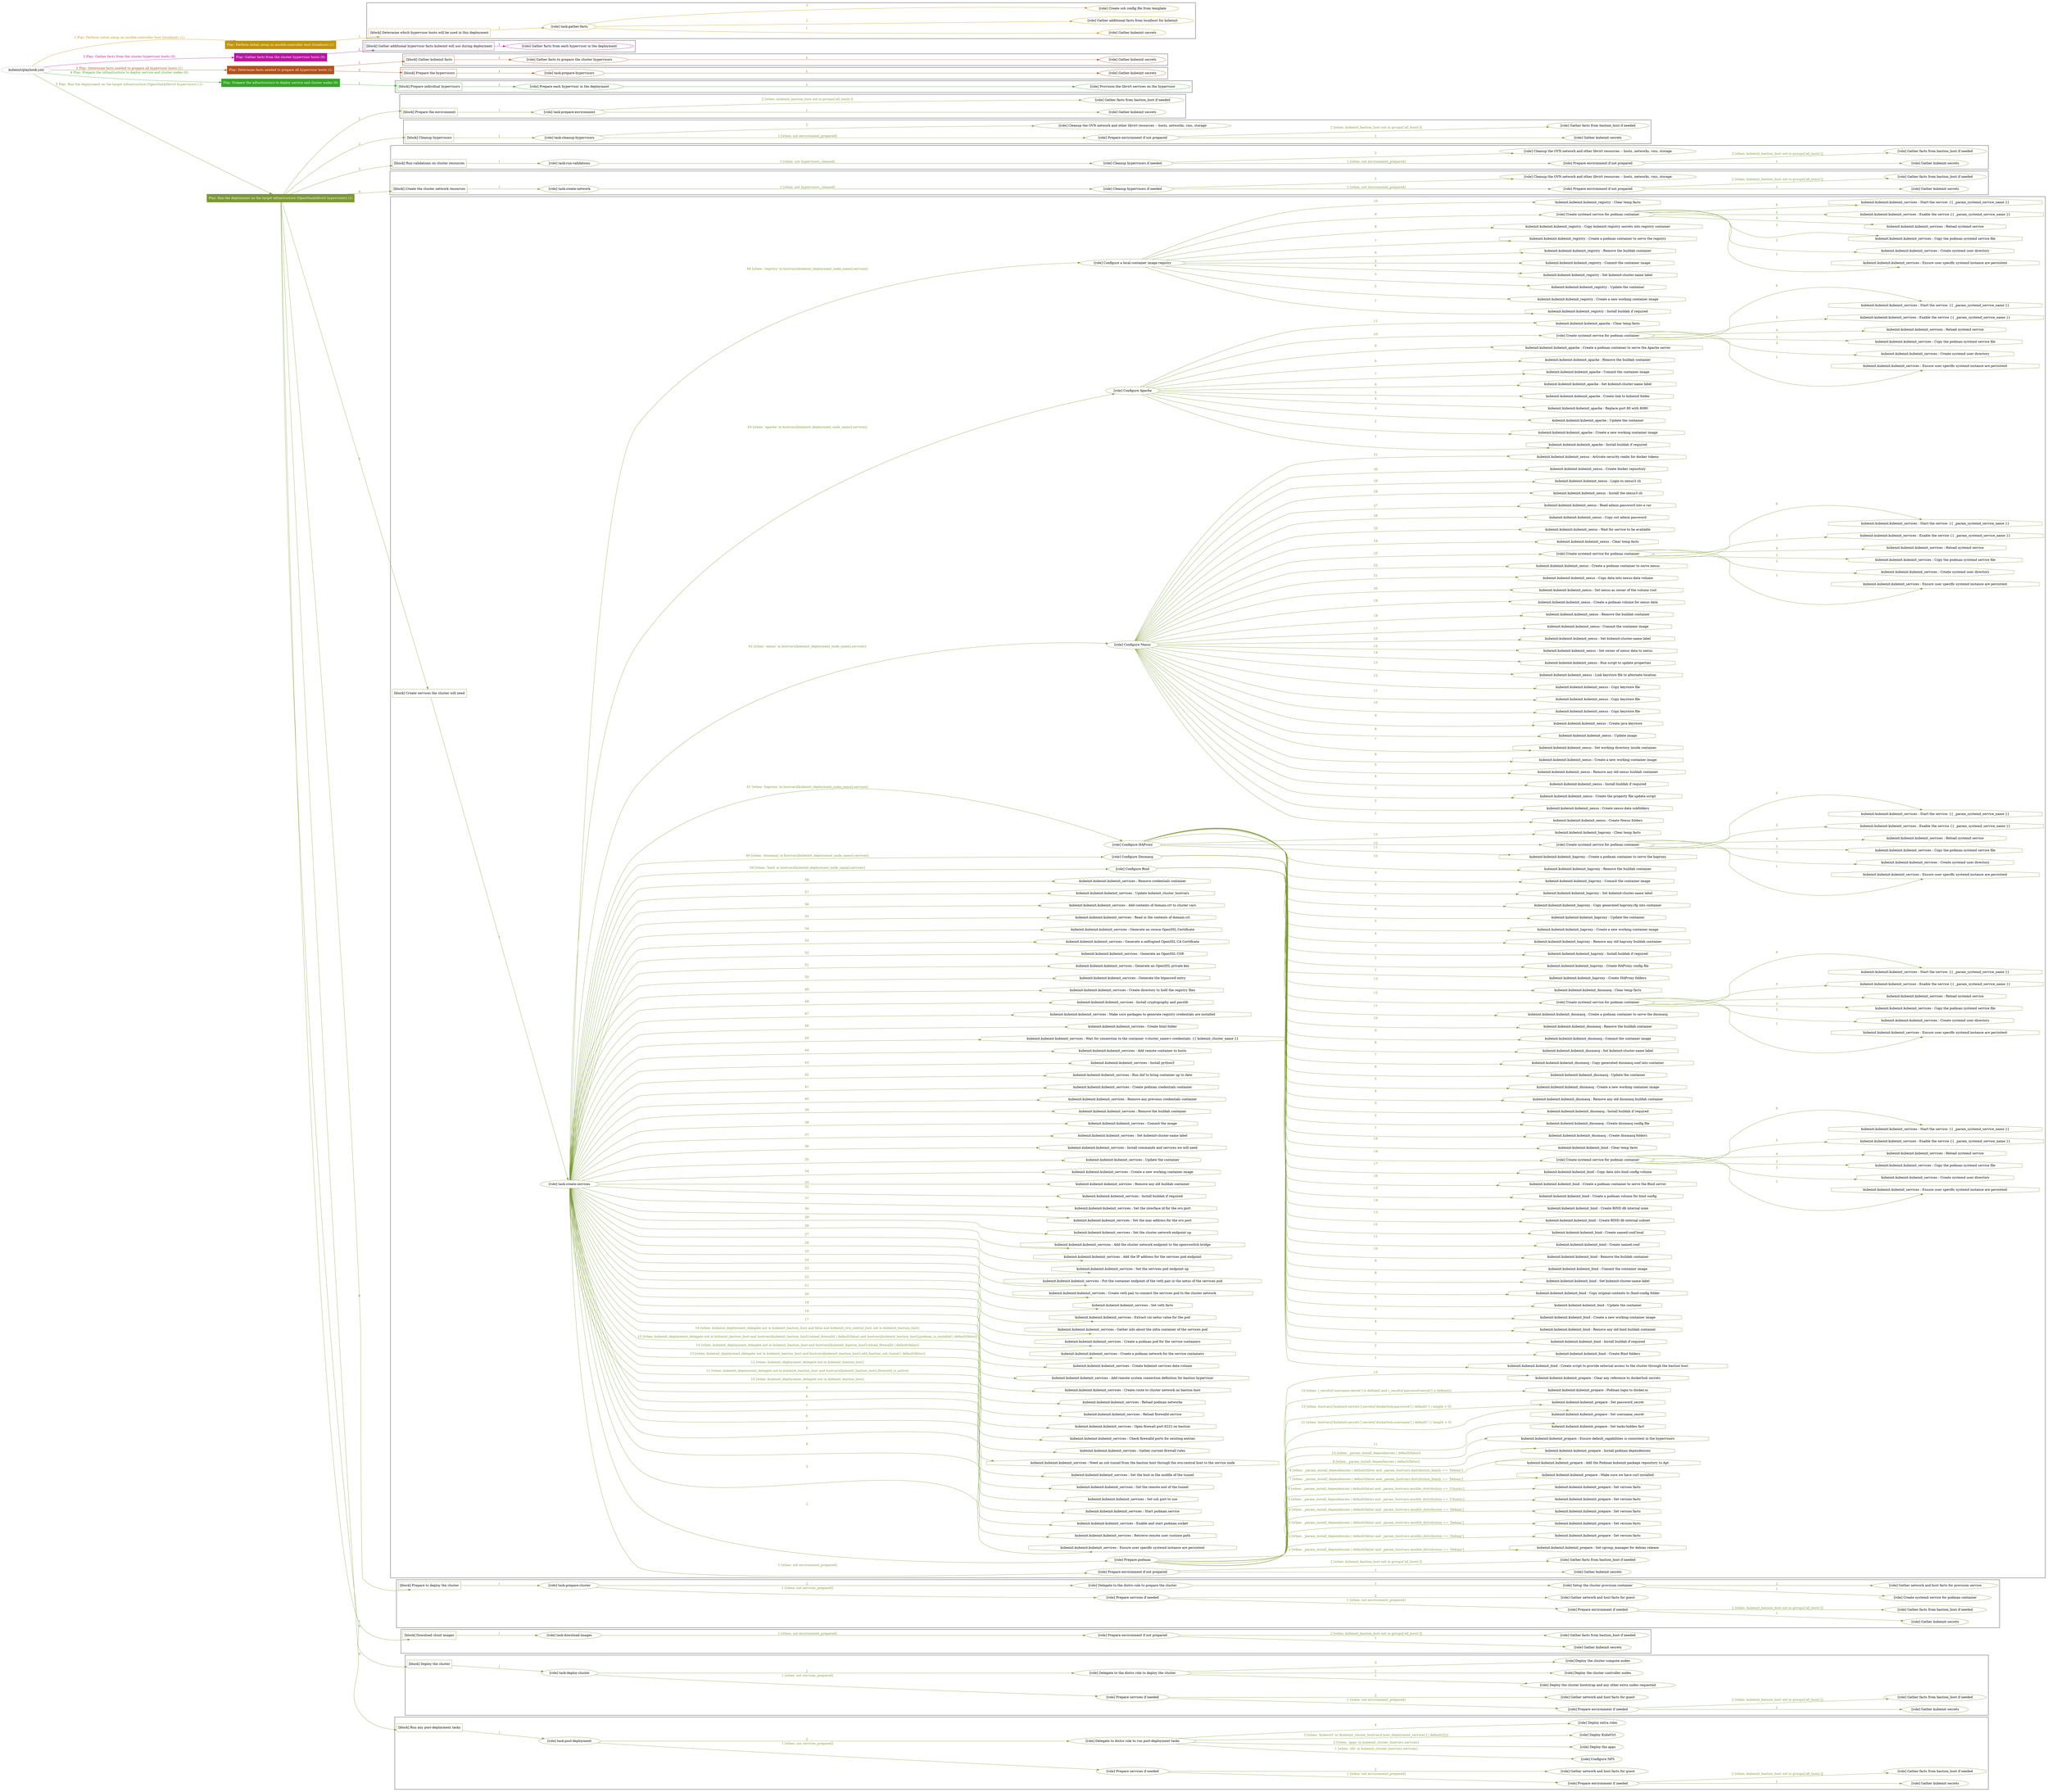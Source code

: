 digraph {
	graph [concentrate=true ordering=in rankdir=LR ratio=fill]
	edge [esep=5 sep=10]
	"kubeinit/playbook.yml" [URL="/home/runner/work/kubeinit/kubeinit/kubeinit/playbook.yml" id=playbook_024bf667 style=dotted]
	"kubeinit/playbook.yml" -> play_be79252c [label="1 Play: Perform initial setup on ansible-controller host (localhost) (1)" color="#c0940c" fontcolor="#c0940c" id=edge_play_be79252c labeltooltip="1 Play: Perform initial setup on ansible-controller host (localhost) (1)" tooltip="1 Play: Perform initial setup on ansible-controller host (localhost) (1)"]
	subgraph "Play: Perform initial setup on ansible-controller host (localhost) (1)" {
		play_be79252c [label="Play: Perform initial setup on ansible-controller host (localhost) (1)" URL="/home/runner/work/kubeinit/kubeinit/kubeinit/playbook.yml" color="#c0940c" fontcolor="#ffffff" id=play_be79252c shape=box style=filled tooltip=localhost]
		play_be79252c -> block_00bafe1e [label=1 color="#c0940c" fontcolor="#c0940c" id=edge_block_00bafe1e labeltooltip=1 tooltip=1]
		subgraph cluster_block_00bafe1e {
			block_00bafe1e [label="[block] Determine which hypervisor hosts will be used in this deployment" URL="/home/runner/work/kubeinit/kubeinit/kubeinit/playbook.yml" color="#c0940c" id=block_00bafe1e labeltooltip="Determine which hypervisor hosts will be used in this deployment" shape=box tooltip="Determine which hypervisor hosts will be used in this deployment"]
			block_00bafe1e -> role_c1ab08a1 [label="1 " color="#c0940c" fontcolor="#c0940c" id=edge_role_c1ab08a1 labeltooltip="1 " tooltip="1 "]
			subgraph "task-gather-facts" {
				role_c1ab08a1 [label="[role] task-gather-facts" URL="/home/runner/work/kubeinit/kubeinit/kubeinit/playbook.yml" color="#c0940c" id=role_c1ab08a1 tooltip="task-gather-facts"]
				role_c1ab08a1 -> role_4d7adaa1 [label="1 " color="#c0940c" fontcolor="#c0940c" id=edge_role_4d7adaa1 labeltooltip="1 " tooltip="1 "]
				subgraph "Gather kubeinit secrets" {
					role_4d7adaa1 [label="[role] Gather kubeinit secrets" URL="/home/runner/.ansible/collections/ansible_collections/kubeinit/kubeinit/roles/kubeinit_prepare/tasks/build_hypervisors_group.yml" color="#c0940c" id=role_4d7adaa1 tooltip="Gather kubeinit secrets"]
				}
				role_c1ab08a1 -> role_54af4ae8 [label="2 " color="#c0940c" fontcolor="#c0940c" id=edge_role_54af4ae8 labeltooltip="2 " tooltip="2 "]
				subgraph "Gather additional facts from localhost for kubeinit" {
					role_54af4ae8 [label="[role] Gather additional facts from localhost for kubeinit" URL="/home/runner/.ansible/collections/ansible_collections/kubeinit/kubeinit/roles/kubeinit_prepare/tasks/build_hypervisors_group.yml" color="#c0940c" id=role_54af4ae8 tooltip="Gather additional facts from localhost for kubeinit"]
				}
				role_c1ab08a1 -> role_ac7dc642 [label="3 " color="#c0940c" fontcolor="#c0940c" id=edge_role_ac7dc642 labeltooltip="3 " tooltip="3 "]
				subgraph "Create ssh config file from template" {
					role_ac7dc642 [label="[role] Create ssh config file from template" URL="/home/runner/.ansible/collections/ansible_collections/kubeinit/kubeinit/roles/kubeinit_prepare/tasks/build_hypervisors_group.yml" color="#c0940c" id=role_ac7dc642 tooltip="Create ssh config file from template"]
				}
			}
		}
	}
	"kubeinit/playbook.yml" -> play_e5c06a1d [label="2 Play: Gather facts from the cluster hypervisor hosts (0)" color="#b814a1" fontcolor="#b814a1" id=edge_play_e5c06a1d labeltooltip="2 Play: Gather facts from the cluster hypervisor hosts (0)" tooltip="2 Play: Gather facts from the cluster hypervisor hosts (0)"]
	subgraph "Play: Gather facts from the cluster hypervisor hosts (0)" {
		play_e5c06a1d [label="Play: Gather facts from the cluster hypervisor hosts (0)" URL="/home/runner/work/kubeinit/kubeinit/kubeinit/playbook.yml" color="#b814a1" fontcolor="#ffffff" id=play_e5c06a1d shape=box style=filled tooltip="Play: Gather facts from the cluster hypervisor hosts (0)"]
		play_e5c06a1d -> block_54e16e5e [label=1 color="#b814a1" fontcolor="#b814a1" id=edge_block_54e16e5e labeltooltip=1 tooltip=1]
		subgraph cluster_block_54e16e5e {
			block_54e16e5e [label="[block] Gather additional hypervisor facts kubeinit will use during deployment" URL="/home/runner/work/kubeinit/kubeinit/kubeinit/playbook.yml" color="#b814a1" id=block_54e16e5e labeltooltip="Gather additional hypervisor facts kubeinit will use during deployment" shape=box tooltip="Gather additional hypervisor facts kubeinit will use during deployment"]
			block_54e16e5e -> role_1fc6f767 [label="1 " color="#b814a1" fontcolor="#b814a1" id=edge_role_1fc6f767 labeltooltip="1 " tooltip="1 "]
			subgraph "Gather facts from each hypervisor in the deployment" {
				role_1fc6f767 [label="[role] Gather facts from each hypervisor in the deployment" URL="/home/runner/work/kubeinit/kubeinit/kubeinit/playbook.yml" color="#b814a1" id=role_1fc6f767 tooltip="Gather facts from each hypervisor in the deployment"]
			}
		}
	}
	"kubeinit/playbook.yml" -> play_2ecf97e1 [label="3 Play: Determine facts needed to prepare all hypervisor hosts (1)" color="#b35019" fontcolor="#b35019" id=edge_play_2ecf97e1 labeltooltip="3 Play: Determine facts needed to prepare all hypervisor hosts (1)" tooltip="3 Play: Determine facts needed to prepare all hypervisor hosts (1)"]
	subgraph "Play: Determine facts needed to prepare all hypervisor hosts (1)" {
		play_2ecf97e1 [label="Play: Determine facts needed to prepare all hypervisor hosts (1)" URL="/home/runner/work/kubeinit/kubeinit/kubeinit/playbook.yml" color="#b35019" fontcolor="#ffffff" id=play_2ecf97e1 shape=box style=filled tooltip=localhost]
		play_2ecf97e1 -> block_7da490d9 [label=1 color="#b35019" fontcolor="#b35019" id=edge_block_7da490d9 labeltooltip=1 tooltip=1]
		subgraph cluster_block_7da490d9 {
			block_7da490d9 [label="[block] Gather kubeinit facts" URL="/home/runner/work/kubeinit/kubeinit/kubeinit/playbook.yml" color="#b35019" id=block_7da490d9 labeltooltip="Gather kubeinit facts" shape=box tooltip="Gather kubeinit facts"]
			block_7da490d9 -> role_9bf2dbf2 [label="1 " color="#b35019" fontcolor="#b35019" id=edge_role_9bf2dbf2 labeltooltip="1 " tooltip="1 "]
			subgraph "Gather facts to prepare the cluster hypervisors" {
				role_9bf2dbf2 [label="[role] Gather facts to prepare the cluster hypervisors" URL="/home/runner/work/kubeinit/kubeinit/kubeinit/playbook.yml" color="#b35019" id=role_9bf2dbf2 tooltip="Gather facts to prepare the cluster hypervisors"]
				role_9bf2dbf2 -> role_115af9ad [label="1 " color="#b35019" fontcolor="#b35019" id=edge_role_115af9ad labeltooltip="1 " tooltip="1 "]
				subgraph "Gather kubeinit secrets" {
					role_115af9ad [label="[role] Gather kubeinit secrets" URL="/home/runner/.ansible/collections/ansible_collections/kubeinit/kubeinit/roles/kubeinit_prepare/tasks/gather_kubeinit_facts.yml" color="#b35019" id=role_115af9ad tooltip="Gather kubeinit secrets"]
				}
			}
		}
		play_2ecf97e1 -> block_ab04a902 [label=2 color="#b35019" fontcolor="#b35019" id=edge_block_ab04a902 labeltooltip=2 tooltip=2]
		subgraph cluster_block_ab04a902 {
			block_ab04a902 [label="[block] Prepare the hypervisors" URL="/home/runner/work/kubeinit/kubeinit/kubeinit/playbook.yml" color="#b35019" id=block_ab04a902 labeltooltip="Prepare the hypervisors" shape=box tooltip="Prepare the hypervisors"]
			block_ab04a902 -> role_bf19cff7 [label="1 " color="#b35019" fontcolor="#b35019" id=edge_role_bf19cff7 labeltooltip="1 " tooltip="1 "]
			subgraph "task-prepare-hypervisors" {
				role_bf19cff7 [label="[role] task-prepare-hypervisors" URL="/home/runner/work/kubeinit/kubeinit/kubeinit/playbook.yml" color="#b35019" id=role_bf19cff7 tooltip="task-prepare-hypervisors"]
				role_bf19cff7 -> role_3a786363 [label="1 " color="#b35019" fontcolor="#b35019" id=edge_role_3a786363 labeltooltip="1 " tooltip="1 "]
				subgraph "Gather kubeinit secrets" {
					role_3a786363 [label="[role] Gather kubeinit secrets" URL="/home/runner/.ansible/collections/ansible_collections/kubeinit/kubeinit/roles/kubeinit_prepare/tasks/gather_kubeinit_facts.yml" color="#b35019" id=role_3a786363 tooltip="Gather kubeinit secrets"]
				}
			}
		}
	}
	"kubeinit/playbook.yml" -> play_9b27ae5d [label="4 Play: Prepare the infrastructure to deploy service and cluster nodes (0)" color="#36a626" fontcolor="#36a626" id=edge_play_9b27ae5d labeltooltip="4 Play: Prepare the infrastructure to deploy service and cluster nodes (0)" tooltip="4 Play: Prepare the infrastructure to deploy service and cluster nodes (0)"]
	subgraph "Play: Prepare the infrastructure to deploy service and cluster nodes (0)" {
		play_9b27ae5d [label="Play: Prepare the infrastructure to deploy service and cluster nodes (0)" URL="/home/runner/work/kubeinit/kubeinit/kubeinit/playbook.yml" color="#36a626" fontcolor="#ffffff" id=play_9b27ae5d shape=box style=filled tooltip="Play: Prepare the infrastructure to deploy service and cluster nodes (0)"]
		play_9b27ae5d -> block_1eff31d4 [label=1 color="#36a626" fontcolor="#36a626" id=edge_block_1eff31d4 labeltooltip=1 tooltip=1]
		subgraph cluster_block_1eff31d4 {
			block_1eff31d4 [label="[block] Prepare individual hypervisors" URL="/home/runner/work/kubeinit/kubeinit/kubeinit/playbook.yml" color="#36a626" id=block_1eff31d4 labeltooltip="Prepare individual hypervisors" shape=box tooltip="Prepare individual hypervisors"]
			block_1eff31d4 -> role_d0039d57 [label="1 " color="#36a626" fontcolor="#36a626" id=edge_role_d0039d57 labeltooltip="1 " tooltip="1 "]
			subgraph "Prepare each hypervisor in the deployment" {
				role_d0039d57 [label="[role] Prepare each hypervisor in the deployment" URL="/home/runner/work/kubeinit/kubeinit/kubeinit/playbook.yml" color="#36a626" id=role_d0039d57 tooltip="Prepare each hypervisor in the deployment"]
				role_d0039d57 -> role_2424d4f6 [label="1 " color="#36a626" fontcolor="#36a626" id=edge_role_2424d4f6 labeltooltip="1 " tooltip="1 "]
				subgraph "Provision the libvirt services on the hypervisor" {
					role_2424d4f6 [label="[role] Provision the libvirt services on the hypervisor" URL="/home/runner/.ansible/collections/ansible_collections/kubeinit/kubeinit/roles/kubeinit_prepare/tasks/prepare_hypervisor.yml" color="#36a626" id=role_2424d4f6 tooltip="Provision the libvirt services on the hypervisor"]
				}
			}
		}
	}
	"kubeinit/playbook.yml" -> play_1bbac668 [label="5 Play: Run the deployment on the target infrastructure (OpenStack/libvirt hypervisors) (1)" color="#7c9834" fontcolor="#7c9834" id=edge_play_1bbac668 labeltooltip="5 Play: Run the deployment on the target infrastructure (OpenStack/libvirt hypervisors) (1)" tooltip="5 Play: Run the deployment on the target infrastructure (OpenStack/libvirt hypervisors) (1)"]
	subgraph "Play: Run the deployment on the target infrastructure (OpenStack/libvirt hypervisors) (1)" {
		play_1bbac668 [label="Play: Run the deployment on the target infrastructure (OpenStack/libvirt hypervisors) (1)" URL="/home/runner/work/kubeinit/kubeinit/kubeinit/playbook.yml" color="#7c9834" fontcolor="#ffffff" id=play_1bbac668 shape=box style=filled tooltip=localhost]
		play_1bbac668 -> block_0c0fe6d5 [label=1 color="#7c9834" fontcolor="#7c9834" id=edge_block_0c0fe6d5 labeltooltip=1 tooltip=1]
		subgraph cluster_block_0c0fe6d5 {
			block_0c0fe6d5 [label="[block] Prepare the environment" URL="/home/runner/work/kubeinit/kubeinit/kubeinit/playbook.yml" color="#7c9834" id=block_0c0fe6d5 labeltooltip="Prepare the environment" shape=box tooltip="Prepare the environment"]
			block_0c0fe6d5 -> role_961d34be [label="1 " color="#7c9834" fontcolor="#7c9834" id=edge_role_961d34be labeltooltip="1 " tooltip="1 "]
			subgraph "task-prepare-environment" {
				role_961d34be [label="[role] task-prepare-environment" URL="/home/runner/work/kubeinit/kubeinit/kubeinit/playbook.yml" color="#7c9834" id=role_961d34be tooltip="task-prepare-environment"]
				role_961d34be -> role_6c7d5f15 [label="1 " color="#7c9834" fontcolor="#7c9834" id=edge_role_6c7d5f15 labeltooltip="1 " tooltip="1 "]
				subgraph "Gather kubeinit secrets" {
					role_6c7d5f15 [label="[role] Gather kubeinit secrets" URL="/home/runner/.ansible/collections/ansible_collections/kubeinit/kubeinit/roles/kubeinit_prepare/tasks/gather_kubeinit_facts.yml" color="#7c9834" id=role_6c7d5f15 tooltip="Gather kubeinit secrets"]
				}
				role_961d34be -> role_b2d80153 [label="2 [when: kubeinit_bastion_host not in groups['all_hosts']]" color="#7c9834" fontcolor="#7c9834" id=edge_role_b2d80153 labeltooltip="2 [when: kubeinit_bastion_host not in groups['all_hosts']]" tooltip="2 [when: kubeinit_bastion_host not in groups['all_hosts']]"]
				subgraph "Gather facts from bastion_host if needed" {
					role_b2d80153 [label="[role] Gather facts from bastion_host if needed" URL="/home/runner/.ansible/collections/ansible_collections/kubeinit/kubeinit/roles/kubeinit_prepare/tasks/main.yml" color="#7c9834" id=role_b2d80153 tooltip="Gather facts from bastion_host if needed"]
				}
			}
		}
		play_1bbac668 -> block_c7e0e7fd [label=2 color="#7c9834" fontcolor="#7c9834" id=edge_block_c7e0e7fd labeltooltip=2 tooltip=2]
		subgraph cluster_block_c7e0e7fd {
			block_c7e0e7fd [label="[block] Cleanup hypervisors" URL="/home/runner/work/kubeinit/kubeinit/kubeinit/playbook.yml" color="#7c9834" id=block_c7e0e7fd labeltooltip="Cleanup hypervisors" shape=box tooltip="Cleanup hypervisors"]
			block_c7e0e7fd -> role_ed8109e5 [label="1 " color="#7c9834" fontcolor="#7c9834" id=edge_role_ed8109e5 labeltooltip="1 " tooltip="1 "]
			subgraph "task-cleanup-hypervisors" {
				role_ed8109e5 [label="[role] task-cleanup-hypervisors" URL="/home/runner/work/kubeinit/kubeinit/kubeinit/playbook.yml" color="#7c9834" id=role_ed8109e5 tooltip="task-cleanup-hypervisors"]
				role_ed8109e5 -> role_e0acb8cb [label="1 [when: not environment_prepared]" color="#7c9834" fontcolor="#7c9834" id=edge_role_e0acb8cb labeltooltip="1 [when: not environment_prepared]" tooltip="1 [when: not environment_prepared]"]
				subgraph "Prepare environment if not prepared" {
					role_e0acb8cb [label="[role] Prepare environment if not prepared" URL="/home/runner/.ansible/collections/ansible_collections/kubeinit/kubeinit/roles/kubeinit_libvirt/tasks/cleanup_hypervisors.yml" color="#7c9834" id=role_e0acb8cb tooltip="Prepare environment if not prepared"]
					role_e0acb8cb -> role_6f546ba3 [label="1 " color="#7c9834" fontcolor="#7c9834" id=edge_role_6f546ba3 labeltooltip="1 " tooltip="1 "]
					subgraph "Gather kubeinit secrets" {
						role_6f546ba3 [label="[role] Gather kubeinit secrets" URL="/home/runner/.ansible/collections/ansible_collections/kubeinit/kubeinit/roles/kubeinit_prepare/tasks/gather_kubeinit_facts.yml" color="#7c9834" id=role_6f546ba3 tooltip="Gather kubeinit secrets"]
					}
					role_e0acb8cb -> role_f1c3726f [label="2 [when: kubeinit_bastion_host not in groups['all_hosts']]" color="#7c9834" fontcolor="#7c9834" id=edge_role_f1c3726f labeltooltip="2 [when: kubeinit_bastion_host not in groups['all_hosts']]" tooltip="2 [when: kubeinit_bastion_host not in groups['all_hosts']]"]
					subgraph "Gather facts from bastion_host if needed" {
						role_f1c3726f [label="[role] Gather facts from bastion_host if needed" URL="/home/runner/.ansible/collections/ansible_collections/kubeinit/kubeinit/roles/kubeinit_prepare/tasks/main.yml" color="#7c9834" id=role_f1c3726f tooltip="Gather facts from bastion_host if needed"]
					}
				}
				role_ed8109e5 -> role_828d355a [label="2 " color="#7c9834" fontcolor="#7c9834" id=edge_role_828d355a labeltooltip="2 " tooltip="2 "]
				subgraph "Cleanup the OVN network and other libvirt resources -- hosts, networks, vms, storage" {
					role_828d355a [label="[role] Cleanup the OVN network and other libvirt resources -- hosts, networks, vms, storage" URL="/home/runner/.ansible/collections/ansible_collections/kubeinit/kubeinit/roles/kubeinit_libvirt/tasks/cleanup_hypervisors.yml" color="#7c9834" id=role_828d355a tooltip="Cleanup the OVN network and other libvirt resources -- hosts, networks, vms, storage"]
				}
			}
		}
		play_1bbac668 -> block_4c202b33 [label=3 color="#7c9834" fontcolor="#7c9834" id=edge_block_4c202b33 labeltooltip=3 tooltip=3]
		subgraph cluster_block_4c202b33 {
			block_4c202b33 [label="[block] Run validations on cluster resources" URL="/home/runner/work/kubeinit/kubeinit/kubeinit/playbook.yml" color="#7c9834" id=block_4c202b33 labeltooltip="Run validations on cluster resources" shape=box tooltip="Run validations on cluster resources"]
			block_4c202b33 -> role_eed75d7d [label="1 " color="#7c9834" fontcolor="#7c9834" id=edge_role_eed75d7d labeltooltip="1 " tooltip="1 "]
			subgraph "task-run-validations" {
				role_eed75d7d [label="[role] task-run-validations" URL="/home/runner/work/kubeinit/kubeinit/kubeinit/playbook.yml" color="#7c9834" id=role_eed75d7d tooltip="task-run-validations"]
				role_eed75d7d -> role_919a7f21 [label="1 [when: not hypervisors_cleaned]" color="#7c9834" fontcolor="#7c9834" id=edge_role_919a7f21 labeltooltip="1 [when: not hypervisors_cleaned]" tooltip="1 [when: not hypervisors_cleaned]"]
				subgraph "Cleanup hypervisors if needed" {
					role_919a7f21 [label="[role] Cleanup hypervisors if needed" URL="/home/runner/.ansible/collections/ansible_collections/kubeinit/kubeinit/roles/kubeinit_validations/tasks/main.yml" color="#7c9834" id=role_919a7f21 tooltip="Cleanup hypervisors if needed"]
					role_919a7f21 -> role_6d9feb7a [label="1 [when: not environment_prepared]" color="#7c9834" fontcolor="#7c9834" id=edge_role_6d9feb7a labeltooltip="1 [when: not environment_prepared]" tooltip="1 [when: not environment_prepared]"]
					subgraph "Prepare environment if not prepared" {
						role_6d9feb7a [label="[role] Prepare environment if not prepared" URL="/home/runner/.ansible/collections/ansible_collections/kubeinit/kubeinit/roles/kubeinit_libvirt/tasks/cleanup_hypervisors.yml" color="#7c9834" id=role_6d9feb7a tooltip="Prepare environment if not prepared"]
						role_6d9feb7a -> role_06f8227a [label="1 " color="#7c9834" fontcolor="#7c9834" id=edge_role_06f8227a labeltooltip="1 " tooltip="1 "]
						subgraph "Gather kubeinit secrets" {
							role_06f8227a [label="[role] Gather kubeinit secrets" URL="/home/runner/.ansible/collections/ansible_collections/kubeinit/kubeinit/roles/kubeinit_prepare/tasks/gather_kubeinit_facts.yml" color="#7c9834" id=role_06f8227a tooltip="Gather kubeinit secrets"]
						}
						role_6d9feb7a -> role_87ec1973 [label="2 [when: kubeinit_bastion_host not in groups['all_hosts']]" color="#7c9834" fontcolor="#7c9834" id=edge_role_87ec1973 labeltooltip="2 [when: kubeinit_bastion_host not in groups['all_hosts']]" tooltip="2 [when: kubeinit_bastion_host not in groups['all_hosts']]"]
						subgraph "Gather facts from bastion_host if needed" {
							role_87ec1973 [label="[role] Gather facts from bastion_host if needed" URL="/home/runner/.ansible/collections/ansible_collections/kubeinit/kubeinit/roles/kubeinit_prepare/tasks/main.yml" color="#7c9834" id=role_87ec1973 tooltip="Gather facts from bastion_host if needed"]
						}
					}
					role_919a7f21 -> role_a0ee784d [label="2 " color="#7c9834" fontcolor="#7c9834" id=edge_role_a0ee784d labeltooltip="2 " tooltip="2 "]
					subgraph "Cleanup the OVN network and other libvirt resources -- hosts, networks, vms, storage" {
						role_a0ee784d [label="[role] Cleanup the OVN network and other libvirt resources -- hosts, networks, vms, storage" URL="/home/runner/.ansible/collections/ansible_collections/kubeinit/kubeinit/roles/kubeinit_libvirt/tasks/cleanup_hypervisors.yml" color="#7c9834" id=role_a0ee784d tooltip="Cleanup the OVN network and other libvirt resources -- hosts, networks, vms, storage"]
					}
				}
			}
		}
		play_1bbac668 -> block_4bbb1b37 [label=4 color="#7c9834" fontcolor="#7c9834" id=edge_block_4bbb1b37 labeltooltip=4 tooltip=4]
		subgraph cluster_block_4bbb1b37 {
			block_4bbb1b37 [label="[block] Create the cluster network resources" URL="/home/runner/work/kubeinit/kubeinit/kubeinit/playbook.yml" color="#7c9834" id=block_4bbb1b37 labeltooltip="Create the cluster network resources" shape=box tooltip="Create the cluster network resources"]
			block_4bbb1b37 -> role_73e5b34d [label="1 " color="#7c9834" fontcolor="#7c9834" id=edge_role_73e5b34d labeltooltip="1 " tooltip="1 "]
			subgraph "task-create-network" {
				role_73e5b34d [label="[role] task-create-network" URL="/home/runner/work/kubeinit/kubeinit/kubeinit/playbook.yml" color="#7c9834" id=role_73e5b34d tooltip="task-create-network"]
				role_73e5b34d -> role_ce598273 [label="1 [when: not hypervisors_cleaned]" color="#7c9834" fontcolor="#7c9834" id=edge_role_ce598273 labeltooltip="1 [when: not hypervisors_cleaned]" tooltip="1 [when: not hypervisors_cleaned]"]
				subgraph "Cleanup hypervisors if needed" {
					role_ce598273 [label="[role] Cleanup hypervisors if needed" URL="/home/runner/.ansible/collections/ansible_collections/kubeinit/kubeinit/roles/kubeinit_libvirt/tasks/create_network.yml" color="#7c9834" id=role_ce598273 tooltip="Cleanup hypervisors if needed"]
					role_ce598273 -> role_cdb7e2ae [label="1 [when: not environment_prepared]" color="#7c9834" fontcolor="#7c9834" id=edge_role_cdb7e2ae labeltooltip="1 [when: not environment_prepared]" tooltip="1 [when: not environment_prepared]"]
					subgraph "Prepare environment if not prepared" {
						role_cdb7e2ae [label="[role] Prepare environment if not prepared" URL="/home/runner/.ansible/collections/ansible_collections/kubeinit/kubeinit/roles/kubeinit_libvirt/tasks/cleanup_hypervisors.yml" color="#7c9834" id=role_cdb7e2ae tooltip="Prepare environment if not prepared"]
						role_cdb7e2ae -> role_8fe400f2 [label="1 " color="#7c9834" fontcolor="#7c9834" id=edge_role_8fe400f2 labeltooltip="1 " tooltip="1 "]
						subgraph "Gather kubeinit secrets" {
							role_8fe400f2 [label="[role] Gather kubeinit secrets" URL="/home/runner/.ansible/collections/ansible_collections/kubeinit/kubeinit/roles/kubeinit_prepare/tasks/gather_kubeinit_facts.yml" color="#7c9834" id=role_8fe400f2 tooltip="Gather kubeinit secrets"]
						}
						role_cdb7e2ae -> role_65416e9e [label="2 [when: kubeinit_bastion_host not in groups['all_hosts']]" color="#7c9834" fontcolor="#7c9834" id=edge_role_65416e9e labeltooltip="2 [when: kubeinit_bastion_host not in groups['all_hosts']]" tooltip="2 [when: kubeinit_bastion_host not in groups['all_hosts']]"]
						subgraph "Gather facts from bastion_host if needed" {
							role_65416e9e [label="[role] Gather facts from bastion_host if needed" URL="/home/runner/.ansible/collections/ansible_collections/kubeinit/kubeinit/roles/kubeinit_prepare/tasks/main.yml" color="#7c9834" id=role_65416e9e tooltip="Gather facts from bastion_host if needed"]
						}
					}
					role_ce598273 -> role_f005d56e [label="2 " color="#7c9834" fontcolor="#7c9834" id=edge_role_f005d56e labeltooltip="2 " tooltip="2 "]
					subgraph "Cleanup the OVN network and other libvirt resources -- hosts, networks, vms, storage" {
						role_f005d56e [label="[role] Cleanup the OVN network and other libvirt resources -- hosts, networks, vms, storage" URL="/home/runner/.ansible/collections/ansible_collections/kubeinit/kubeinit/roles/kubeinit_libvirt/tasks/cleanup_hypervisors.yml" color="#7c9834" id=role_f005d56e tooltip="Cleanup the OVN network and other libvirt resources -- hosts, networks, vms, storage"]
					}
				}
			}
		}
		play_1bbac668 -> block_004f6541 [label=5 color="#7c9834" fontcolor="#7c9834" id=edge_block_004f6541 labeltooltip=5 tooltip=5]
		subgraph cluster_block_004f6541 {
			block_004f6541 [label="[block] Create services the cluster will need" URL="/home/runner/work/kubeinit/kubeinit/kubeinit/playbook.yml" color="#7c9834" id=block_004f6541 labeltooltip="Create services the cluster will need" shape=box tooltip="Create services the cluster will need"]
			block_004f6541 -> role_3385a443 [label="1 " color="#7c9834" fontcolor="#7c9834" id=edge_role_3385a443 labeltooltip="1 " tooltip="1 "]
			subgraph "task-create-services" {
				role_3385a443 [label="[role] task-create-services" URL="/home/runner/work/kubeinit/kubeinit/kubeinit/playbook.yml" color="#7c9834" id=role_3385a443 tooltip="task-create-services"]
				role_3385a443 -> role_9993e633 [label="1 [when: not environment_prepared]" color="#7c9834" fontcolor="#7c9834" id=edge_role_9993e633 labeltooltip="1 [when: not environment_prepared]" tooltip="1 [when: not environment_prepared]"]
				subgraph "Prepare environment if not prepared" {
					role_9993e633 [label="[role] Prepare environment if not prepared" URL="/home/runner/.ansible/collections/ansible_collections/kubeinit/kubeinit/roles/kubeinit_services/tasks/main.yml" color="#7c9834" id=role_9993e633 tooltip="Prepare environment if not prepared"]
					role_9993e633 -> role_04cb4642 [label="1 " color="#7c9834" fontcolor="#7c9834" id=edge_role_04cb4642 labeltooltip="1 " tooltip="1 "]
					subgraph "Gather kubeinit secrets" {
						role_04cb4642 [label="[role] Gather kubeinit secrets" URL="/home/runner/.ansible/collections/ansible_collections/kubeinit/kubeinit/roles/kubeinit_prepare/tasks/gather_kubeinit_facts.yml" color="#7c9834" id=role_04cb4642 tooltip="Gather kubeinit secrets"]
					}
					role_9993e633 -> role_4d1aaf3a [label="2 [when: kubeinit_bastion_host not in groups['all_hosts']]" color="#7c9834" fontcolor="#7c9834" id=edge_role_4d1aaf3a labeltooltip="2 [when: kubeinit_bastion_host not in groups['all_hosts']]" tooltip="2 [when: kubeinit_bastion_host not in groups['all_hosts']]"]
					subgraph "Gather facts from bastion_host if needed" {
						role_4d1aaf3a [label="[role] Gather facts from bastion_host if needed" URL="/home/runner/.ansible/collections/ansible_collections/kubeinit/kubeinit/roles/kubeinit_prepare/tasks/main.yml" color="#7c9834" id=role_4d1aaf3a tooltip="Gather facts from bastion_host if needed"]
					}
				}
				role_3385a443 -> role_31b047e4 [label="2 " color="#7c9834" fontcolor="#7c9834" id=edge_role_31b047e4 labeltooltip="2 " tooltip="2 "]
				subgraph "Prepare podman" {
					role_31b047e4 [label="[role] Prepare podman" URL="/home/runner/.ansible/collections/ansible_collections/kubeinit/kubeinit/roles/kubeinit_services/tasks/00_create_service_pod.yml" color="#7c9834" id=role_31b047e4 tooltip="Prepare podman"]
					task_62e8c807 [label="kubeinit.kubeinit.kubeinit_prepare : Set cgroup_manager for debian release" URL="/home/runner/.ansible/collections/ansible_collections/kubeinit/kubeinit/roles/kubeinit_prepare/tasks/prepare_podman.yml" color="#7c9834" id=task_62e8c807 shape=octagon tooltip="kubeinit.kubeinit.kubeinit_prepare : Set cgroup_manager for debian release"]
					role_31b047e4 -> task_62e8c807 [label="1 [when: _param_install_dependencies | default(false) and _param_hostvars.ansible_distribution == 'Debian']" color="#7c9834" fontcolor="#7c9834" id=edge_task_62e8c807 labeltooltip="1 [when: _param_install_dependencies | default(false) and _param_hostvars.ansible_distribution == 'Debian']" tooltip="1 [when: _param_install_dependencies | default(false) and _param_hostvars.ansible_distribution == 'Debian']"]
					task_5170168a [label="kubeinit.kubeinit.kubeinit_prepare : Set version facts" URL="/home/runner/.ansible/collections/ansible_collections/kubeinit/kubeinit/roles/kubeinit_prepare/tasks/prepare_podman.yml" color="#7c9834" id=task_5170168a shape=octagon tooltip="kubeinit.kubeinit.kubeinit_prepare : Set version facts"]
					role_31b047e4 -> task_5170168a [label="2 [when: _param_install_dependencies | default(false) and _param_hostvars.ansible_distribution == 'Debian']" color="#7c9834" fontcolor="#7c9834" id=edge_task_5170168a labeltooltip="2 [when: _param_install_dependencies | default(false) and _param_hostvars.ansible_distribution == 'Debian']" tooltip="2 [when: _param_install_dependencies | default(false) and _param_hostvars.ansible_distribution == 'Debian']"]
					task_4035cb40 [label="kubeinit.kubeinit.kubeinit_prepare : Set version facts" URL="/home/runner/.ansible/collections/ansible_collections/kubeinit/kubeinit/roles/kubeinit_prepare/tasks/prepare_podman.yml" color="#7c9834" id=task_4035cb40 shape=octagon tooltip="kubeinit.kubeinit.kubeinit_prepare : Set version facts"]
					role_31b047e4 -> task_4035cb40 [label="3 [when: _param_install_dependencies | default(false) and _param_hostvars.ansible_distribution == 'Debian']" color="#7c9834" fontcolor="#7c9834" id=edge_task_4035cb40 labeltooltip="3 [when: _param_install_dependencies | default(false) and _param_hostvars.ansible_distribution == 'Debian']" tooltip="3 [when: _param_install_dependencies | default(false) and _param_hostvars.ansible_distribution == 'Debian']"]
					task_dc2c2632 [label="kubeinit.kubeinit.kubeinit_prepare : Set version facts" URL="/home/runner/.ansible/collections/ansible_collections/kubeinit/kubeinit/roles/kubeinit_prepare/tasks/prepare_podman.yml" color="#7c9834" id=task_dc2c2632 shape=octagon tooltip="kubeinit.kubeinit.kubeinit_prepare : Set version facts"]
					role_31b047e4 -> task_dc2c2632 [label="4 [when: _param_install_dependencies | default(false) and _param_hostvars.ansible_distribution == 'Debian']" color="#7c9834" fontcolor="#7c9834" id=edge_task_dc2c2632 labeltooltip="4 [when: _param_install_dependencies | default(false) and _param_hostvars.ansible_distribution == 'Debian']" tooltip="4 [when: _param_install_dependencies | default(false) and _param_hostvars.ansible_distribution == 'Debian']"]
					task_a652becc [label="kubeinit.kubeinit.kubeinit_prepare : Set version facts" URL="/home/runner/.ansible/collections/ansible_collections/kubeinit/kubeinit/roles/kubeinit_prepare/tasks/prepare_podman.yml" color="#7c9834" id=task_a652becc shape=octagon tooltip="kubeinit.kubeinit.kubeinit_prepare : Set version facts"]
					role_31b047e4 -> task_a652becc [label="5 [when: _param_install_dependencies | default(false) and _param_hostvars.ansible_distribution == 'Ubuntu']" color="#7c9834" fontcolor="#7c9834" id=edge_task_a652becc labeltooltip="5 [when: _param_install_dependencies | default(false) and _param_hostvars.ansible_distribution == 'Ubuntu']" tooltip="5 [when: _param_install_dependencies | default(false) and _param_hostvars.ansible_distribution == 'Ubuntu']"]
					task_2a838d25 [label="kubeinit.kubeinit.kubeinit_prepare : Set version facts" URL="/home/runner/.ansible/collections/ansible_collections/kubeinit/kubeinit/roles/kubeinit_prepare/tasks/prepare_podman.yml" color="#7c9834" id=task_2a838d25 shape=octagon tooltip="kubeinit.kubeinit.kubeinit_prepare : Set version facts"]
					role_31b047e4 -> task_2a838d25 [label="6 [when: _param_install_dependencies | default(false) and _param_hostvars.ansible_distribution == 'Ubuntu']" color="#7c9834" fontcolor="#7c9834" id=edge_task_2a838d25 labeltooltip="6 [when: _param_install_dependencies | default(false) and _param_hostvars.ansible_distribution == 'Ubuntu']" tooltip="6 [when: _param_install_dependencies | default(false) and _param_hostvars.ansible_distribution == 'Ubuntu']"]
					task_6e4d98bf [label="kubeinit.kubeinit.kubeinit_prepare : Make sure we have curl installed" URL="/home/runner/.ansible/collections/ansible_collections/kubeinit/kubeinit/roles/kubeinit_prepare/tasks/prepare_podman.yml" color="#7c9834" id=task_6e4d98bf shape=octagon tooltip="kubeinit.kubeinit.kubeinit_prepare : Make sure we have curl installed"]
					role_31b047e4 -> task_6e4d98bf [label="7 [when: _param_install_dependencies | default(false) and _param_hostvars.distribution_family == 'Debian']" color="#7c9834" fontcolor="#7c9834" id=edge_task_6e4d98bf labeltooltip="7 [when: _param_install_dependencies | default(false) and _param_hostvars.distribution_family == 'Debian']" tooltip="7 [when: _param_install_dependencies | default(false) and _param_hostvars.distribution_family == 'Debian']"]
					task_86fc7ea1 [label="kubeinit.kubeinit.kubeinit_prepare : Add the Podman kubeinit package repository to Apt" URL="/home/runner/.ansible/collections/ansible_collections/kubeinit/kubeinit/roles/kubeinit_prepare/tasks/prepare_podman.yml" color="#7c9834" id=task_86fc7ea1 shape=octagon tooltip="kubeinit.kubeinit.kubeinit_prepare : Add the Podman kubeinit package repository to Apt"]
					role_31b047e4 -> task_86fc7ea1 [label="8 [when: _param_install_dependencies | default(false) and _param_hostvars.distribution_family == 'Debian']" color="#7c9834" fontcolor="#7c9834" id=edge_task_86fc7ea1 labeltooltip="8 [when: _param_install_dependencies | default(false) and _param_hostvars.distribution_family == 'Debian']" tooltip="8 [when: _param_install_dependencies | default(false) and _param_hostvars.distribution_family == 'Debian']"]
					task_dd2e286c [label="kubeinit.kubeinit.kubeinit_prepare : Install podman dependencies" URL="/home/runner/.ansible/collections/ansible_collections/kubeinit/kubeinit/roles/kubeinit_prepare/tasks/prepare_podman.yml" color="#7c9834" id=task_dd2e286c shape=octagon tooltip="kubeinit.kubeinit.kubeinit_prepare : Install podman dependencies"]
					role_31b047e4 -> task_dd2e286c [label="9 [when: _param_install_dependencies | default(false)]" color="#7c9834" fontcolor="#7c9834" id=edge_task_dd2e286c labeltooltip="9 [when: _param_install_dependencies | default(false)]" tooltip="9 [when: _param_install_dependencies | default(false)]"]
					task_15f638d2 [label="kubeinit.kubeinit.kubeinit_prepare : Ensure default_capabilities is consistent in the hypervisors" URL="/home/runner/.ansible/collections/ansible_collections/kubeinit/kubeinit/roles/kubeinit_prepare/tasks/prepare_podman.yml" color="#7c9834" id=task_15f638d2 shape=octagon tooltip="kubeinit.kubeinit.kubeinit_prepare : Ensure default_capabilities is consistent in the hypervisors"]
					role_31b047e4 -> task_15f638d2 [label="10 [when: _param_install_dependencies | default(false)]" color="#7c9834" fontcolor="#7c9834" id=edge_task_15f638d2 labeltooltip="10 [when: _param_install_dependencies | default(false)]" tooltip="10 [when: _param_install_dependencies | default(false)]"]
					task_7643d2ad [label="kubeinit.kubeinit.kubeinit_prepare : Set tasks-hidden fact" URL="/home/runner/.ansible/collections/ansible_collections/kubeinit/kubeinit/roles/kubeinit_prepare/tasks/prepare_podman.yml" color="#7c9834" id=task_7643d2ad shape=octagon tooltip="kubeinit.kubeinit.kubeinit_prepare : Set tasks-hidden fact"]
					role_31b047e4 -> task_7643d2ad [label="11 " color="#7c9834" fontcolor="#7c9834" id=edge_task_7643d2ad labeltooltip="11 " tooltip="11 "]
					task_62aeb958 [label="kubeinit.kubeinit.kubeinit_prepare : Set username_secret" URL="/home/runner/.ansible/collections/ansible_collections/kubeinit/kubeinit/roles/kubeinit_prepare/tasks/prepare_podman.yml" color="#7c9834" id=task_62aeb958 shape=octagon tooltip="kubeinit.kubeinit.kubeinit_prepare : Set username_secret"]
					role_31b047e4 -> task_62aeb958 [label="12 [when: hostvars['kubeinit-secrets'].secrets['dockerhub-username'] | default('') | length > 0]" color="#7c9834" fontcolor="#7c9834" id=edge_task_62aeb958 labeltooltip="12 [when: hostvars['kubeinit-secrets'].secrets['dockerhub-username'] | default('') | length > 0]" tooltip="12 [when: hostvars['kubeinit-secrets'].secrets['dockerhub-username'] | default('') | length > 0]"]
					task_7f5115a4 [label="kubeinit.kubeinit.kubeinit_prepare : Set password_secret" URL="/home/runner/.ansible/collections/ansible_collections/kubeinit/kubeinit/roles/kubeinit_prepare/tasks/prepare_podman.yml" color="#7c9834" id=task_7f5115a4 shape=octagon tooltip="kubeinit.kubeinit.kubeinit_prepare : Set password_secret"]
					role_31b047e4 -> task_7f5115a4 [label="13 [when: hostvars['kubeinit-secrets'].secrets['dockerhub-password'] | default('') | length > 0]" color="#7c9834" fontcolor="#7c9834" id=edge_task_7f5115a4 labeltooltip="13 [when: hostvars['kubeinit-secrets'].secrets['dockerhub-password'] | default('') | length > 0]" tooltip="13 [when: hostvars['kubeinit-secrets'].secrets['dockerhub-password'] | default('') | length > 0]"]
					task_7b3de00f [label="kubeinit.kubeinit.kubeinit_prepare : Podman login to docker.io" URL="/home/runner/.ansible/collections/ansible_collections/kubeinit/kubeinit/roles/kubeinit_prepare/tasks/prepare_podman.yml" color="#7c9834" id=task_7b3de00f shape=octagon tooltip="kubeinit.kubeinit.kubeinit_prepare : Podman login to docker.io"]
					role_31b047e4 -> task_7b3de00f [label="14 [when: (_results['username-secret'] is defined) and (_results['password-secret'] is defined)]" color="#7c9834" fontcolor="#7c9834" id=edge_task_7b3de00f labeltooltip="14 [when: (_results['username-secret'] is defined) and (_results['password-secret'] is defined)]" tooltip="14 [when: (_results['username-secret'] is defined) and (_results['password-secret'] is defined)]"]
					task_12707586 [label="kubeinit.kubeinit.kubeinit_prepare : Clear any reference to dockerhub secrets" URL="/home/runner/.ansible/collections/ansible_collections/kubeinit/kubeinit/roles/kubeinit_prepare/tasks/prepare_podman.yml" color="#7c9834" id=task_12707586 shape=octagon tooltip="kubeinit.kubeinit.kubeinit_prepare : Clear any reference to dockerhub secrets"]
					role_31b047e4 -> task_12707586 [label="15 " color="#7c9834" fontcolor="#7c9834" id=edge_task_12707586 labeltooltip="15 " tooltip="15 "]
				}
				task_81397bbd [label="kubeinit.kubeinit.kubeinit_services : Ensure user specific systemd instance are persistent" URL="/home/runner/.ansible/collections/ansible_collections/kubeinit/kubeinit/roles/kubeinit_services/tasks/00_create_service_pod.yml" color="#7c9834" id=task_81397bbd shape=octagon tooltip="kubeinit.kubeinit.kubeinit_services : Ensure user specific systemd instance are persistent"]
				role_3385a443 -> task_81397bbd [label="3 " color="#7c9834" fontcolor="#7c9834" id=edge_task_81397bbd labeltooltip="3 " tooltip="3 "]
				task_6cad55d5 [label="kubeinit.kubeinit.kubeinit_services : Retrieve remote user runtime path" URL="/home/runner/.ansible/collections/ansible_collections/kubeinit/kubeinit/roles/kubeinit_services/tasks/00_create_service_pod.yml" color="#7c9834" id=task_6cad55d5 shape=octagon tooltip="kubeinit.kubeinit.kubeinit_services : Retrieve remote user runtime path"]
				role_3385a443 -> task_6cad55d5 [label="4 " color="#7c9834" fontcolor="#7c9834" id=edge_task_6cad55d5 labeltooltip="4 " tooltip="4 "]
				task_10d34a81 [label="kubeinit.kubeinit.kubeinit_services : Enable and start podman.socket" URL="/home/runner/.ansible/collections/ansible_collections/kubeinit/kubeinit/roles/kubeinit_services/tasks/00_create_service_pod.yml" color="#7c9834" id=task_10d34a81 shape=octagon tooltip="kubeinit.kubeinit.kubeinit_services : Enable and start podman.socket"]
				role_3385a443 -> task_10d34a81 [label="5 " color="#7c9834" fontcolor="#7c9834" id=edge_task_10d34a81 labeltooltip="5 " tooltip="5 "]
				task_c347b000 [label="kubeinit.kubeinit.kubeinit_services : Start podman.service" URL="/home/runner/.ansible/collections/ansible_collections/kubeinit/kubeinit/roles/kubeinit_services/tasks/00_create_service_pod.yml" color="#7c9834" id=task_c347b000 shape=octagon tooltip="kubeinit.kubeinit.kubeinit_services : Start podman.service"]
				role_3385a443 -> task_c347b000 [label="6 " color="#7c9834" fontcolor="#7c9834" id=edge_task_c347b000 labeltooltip="6 " tooltip="6 "]
				task_3293e81f [label="kubeinit.kubeinit.kubeinit_services : Set ssh port to use" URL="/home/runner/.ansible/collections/ansible_collections/kubeinit/kubeinit/roles/kubeinit_services/tasks/00_create_service_pod.yml" color="#7c9834" id=task_3293e81f shape=octagon tooltip="kubeinit.kubeinit.kubeinit_services : Set ssh port to use"]
				role_3385a443 -> task_3293e81f [label="7 " color="#7c9834" fontcolor="#7c9834" id=edge_task_3293e81f labeltooltip="7 " tooltip="7 "]
				task_1fbcdc2c [label="kubeinit.kubeinit.kubeinit_services : Set the remote end of the tunnel" URL="/home/runner/.ansible/collections/ansible_collections/kubeinit/kubeinit/roles/kubeinit_services/tasks/00_create_service_pod.yml" color="#7c9834" id=task_1fbcdc2c shape=octagon tooltip="kubeinit.kubeinit.kubeinit_services : Set the remote end of the tunnel"]
				role_3385a443 -> task_1fbcdc2c [label="8 " color="#7c9834" fontcolor="#7c9834" id=edge_task_1fbcdc2c labeltooltip="8 " tooltip="8 "]
				task_3cdd9442 [label="kubeinit.kubeinit.kubeinit_services : Set the host in the middle of the tunnel" URL="/home/runner/.ansible/collections/ansible_collections/kubeinit/kubeinit/roles/kubeinit_services/tasks/00_create_service_pod.yml" color="#7c9834" id=task_3cdd9442 shape=octagon tooltip="kubeinit.kubeinit.kubeinit_services : Set the host in the middle of the tunnel"]
				role_3385a443 -> task_3cdd9442 [label="9 " color="#7c9834" fontcolor="#7c9834" id=edge_task_3cdd9442 labeltooltip="9 " tooltip="9 "]
				task_91eb6246 [label="kubeinit.kubeinit.kubeinit_services : Need an ssh tunnel from the bastion host through the ovn-central host to the service node" URL="/home/runner/.ansible/collections/ansible_collections/kubeinit/kubeinit/roles/kubeinit_services/tasks/00_create_service_pod.yml" color="#7c9834" id=task_91eb6246 shape=octagon tooltip="kubeinit.kubeinit.kubeinit_services : Need an ssh tunnel from the bastion host through the ovn-central host to the service node"]
				role_3385a443 -> task_91eb6246 [label="10 [when: kubeinit_deployment_delegate not in kubeinit_bastion_host]" color="#7c9834" fontcolor="#7c9834" id=edge_task_91eb6246 labeltooltip="10 [when: kubeinit_deployment_delegate not in kubeinit_bastion_host]" tooltip="10 [when: kubeinit_deployment_delegate not in kubeinit_bastion_host]"]
				task_fcfd1867 [label="kubeinit.kubeinit.kubeinit_services : Gather current firewall rules" URL="/home/runner/.ansible/collections/ansible_collections/kubeinit/kubeinit/roles/kubeinit_services/tasks/00_create_service_pod.yml" color="#7c9834" id=task_fcfd1867 shape=octagon tooltip="kubeinit.kubeinit.kubeinit_services : Gather current firewall rules"]
				role_3385a443 -> task_fcfd1867 [label="11 [when: kubeinit_deployment_delegate not in kubeinit_bastion_host and hostvars[kubeinit_bastion_host].firewalld_is_active]" color="#7c9834" fontcolor="#7c9834" id=edge_task_fcfd1867 labeltooltip="11 [when: kubeinit_deployment_delegate not in kubeinit_bastion_host and hostvars[kubeinit_bastion_host].firewalld_is_active]" tooltip="11 [when: kubeinit_deployment_delegate not in kubeinit_bastion_host and hostvars[kubeinit_bastion_host].firewalld_is_active]"]
				task_047c37f6 [label="kubeinit.kubeinit.kubeinit_services : Check firewalld ports for existing entries" URL="/home/runner/.ansible/collections/ansible_collections/kubeinit/kubeinit/roles/kubeinit_services/tasks/00_create_service_pod.yml" color="#7c9834" id=task_047c37f6 shape=octagon tooltip="kubeinit.kubeinit.kubeinit_services : Check firewalld ports for existing entries"]
				role_3385a443 -> task_047c37f6 [label="12 [when: kubeinit_deployment_delegate not in kubeinit_bastion_host]" color="#7c9834" fontcolor="#7c9834" id=edge_task_047c37f6 labeltooltip="12 [when: kubeinit_deployment_delegate not in kubeinit_bastion_host]" tooltip="12 [when: kubeinit_deployment_delegate not in kubeinit_bastion_host]"]
				task_41977933 [label="kubeinit.kubeinit.kubeinit_services : Open firewall port 6222 on bastion" URL="/home/runner/.ansible/collections/ansible_collections/kubeinit/kubeinit/roles/kubeinit_services/tasks/00_create_service_pod.yml" color="#7c9834" id=task_41977933 shape=octagon tooltip="kubeinit.kubeinit.kubeinit_services : Open firewall port 6222 on bastion"]
				role_3385a443 -> task_41977933 [label="13 [when: kubeinit_deployment_delegate not in kubeinit_bastion_host and hostvars[kubeinit_bastion_host].add_bastion_ssh_tunnel | default(false)]" color="#7c9834" fontcolor="#7c9834" id=edge_task_41977933 labeltooltip="13 [when: kubeinit_deployment_delegate not in kubeinit_bastion_host and hostvars[kubeinit_bastion_host].add_bastion_ssh_tunnel | default(false)]" tooltip="13 [when: kubeinit_deployment_delegate not in kubeinit_bastion_host and hostvars[kubeinit_bastion_host].add_bastion_ssh_tunnel | default(false)]"]
				task_ba814ea8 [label="kubeinit.kubeinit.kubeinit_services : Reload firewalld service" URL="/home/runner/.ansible/collections/ansible_collections/kubeinit/kubeinit/roles/kubeinit_services/tasks/00_create_service_pod.yml" color="#7c9834" id=task_ba814ea8 shape=octagon tooltip="kubeinit.kubeinit.kubeinit_services : Reload firewalld service"]
				role_3385a443 -> task_ba814ea8 [label="14 [when: kubeinit_deployment_delegate not in kubeinit_bastion_host and hostvars[kubeinit_bastion_host].reload_firewalld | default(false)]" color="#7c9834" fontcolor="#7c9834" id=edge_task_ba814ea8 labeltooltip="14 [when: kubeinit_deployment_delegate not in kubeinit_bastion_host and hostvars[kubeinit_bastion_host].reload_firewalld | default(false)]" tooltip="14 [when: kubeinit_deployment_delegate not in kubeinit_bastion_host and hostvars[kubeinit_bastion_host].reload_firewalld | default(false)]"]
				task_38c92e4a [label="kubeinit.kubeinit.kubeinit_services : Reload podman networks" URL="/home/runner/.ansible/collections/ansible_collections/kubeinit/kubeinit/roles/kubeinit_services/tasks/00_create_service_pod.yml" color="#7c9834" id=task_38c92e4a shape=octagon tooltip="kubeinit.kubeinit.kubeinit_services : Reload podman networks"]
				role_3385a443 -> task_38c92e4a [label="15 [when: kubeinit_deployment_delegate not in kubeinit_bastion_host and hostvars[kubeinit_bastion_host].reload_firewalld | default(false) and hostvars[kubeinit_bastion_host].podman_is_installed | default(false)]" color="#7c9834" fontcolor="#7c9834" id=edge_task_38c92e4a labeltooltip="15 [when: kubeinit_deployment_delegate not in kubeinit_bastion_host and hostvars[kubeinit_bastion_host].reload_firewalld | default(false) and hostvars[kubeinit_bastion_host].podman_is_installed | default(false)]" tooltip="15 [when: kubeinit_deployment_delegate not in kubeinit_bastion_host and hostvars[kubeinit_bastion_host].reload_firewalld | default(false) and hostvars[kubeinit_bastion_host].podman_is_installed | default(false)]"]
				task_f9381fc8 [label="kubeinit.kubeinit.kubeinit_services : Create route to cluster network on bastion host" URL="/home/runner/.ansible/collections/ansible_collections/kubeinit/kubeinit/roles/kubeinit_services/tasks/00_create_service_pod.yml" color="#7c9834" id=task_f9381fc8 shape=octagon tooltip="kubeinit.kubeinit.kubeinit_services : Create route to cluster network on bastion host"]
				role_3385a443 -> task_f9381fc8 [label="16 [when: kubeinit_deployment_delegate not in kubeinit_bastion_host and false and kubeinit_ovn_central_host not in kubeinit_bastion_host]" color="#7c9834" fontcolor="#7c9834" id=edge_task_f9381fc8 labeltooltip="16 [when: kubeinit_deployment_delegate not in kubeinit_bastion_host and false and kubeinit_ovn_central_host not in kubeinit_bastion_host]" tooltip="16 [when: kubeinit_deployment_delegate not in kubeinit_bastion_host and false and kubeinit_ovn_central_host not in kubeinit_bastion_host]"]
				task_9be0bcb2 [label="kubeinit.kubeinit.kubeinit_services : Add remote system connection definition for bastion hypervisor" URL="/home/runner/.ansible/collections/ansible_collections/kubeinit/kubeinit/roles/kubeinit_services/tasks/00_create_service_pod.yml" color="#7c9834" id=task_9be0bcb2 shape=octagon tooltip="kubeinit.kubeinit.kubeinit_services : Add remote system connection definition for bastion hypervisor"]
				role_3385a443 -> task_9be0bcb2 [label="17 " color="#7c9834" fontcolor="#7c9834" id=edge_task_9be0bcb2 labeltooltip="17 " tooltip="17 "]
				task_7c7ef616 [label="kubeinit.kubeinit.kubeinit_services : Create kubeinit services data volume" URL="/home/runner/.ansible/collections/ansible_collections/kubeinit/kubeinit/roles/kubeinit_services/tasks/00_create_service_pod.yml" color="#7c9834" id=task_7c7ef616 shape=octagon tooltip="kubeinit.kubeinit.kubeinit_services : Create kubeinit services data volume"]
				role_3385a443 -> task_7c7ef616 [label="18 " color="#7c9834" fontcolor="#7c9834" id=edge_task_7c7ef616 labeltooltip="18 " tooltip="18 "]
				task_87f5140d [label="kubeinit.kubeinit.kubeinit_services : Create a podman network for the service containers" URL="/home/runner/.ansible/collections/ansible_collections/kubeinit/kubeinit/roles/kubeinit_services/tasks/00_create_service_pod.yml" color="#7c9834" id=task_87f5140d shape=octagon tooltip="kubeinit.kubeinit.kubeinit_services : Create a podman network for the service containers"]
				role_3385a443 -> task_87f5140d [label="19 " color="#7c9834" fontcolor="#7c9834" id=edge_task_87f5140d labeltooltip="19 " tooltip="19 "]
				task_ffd2b5bb [label="kubeinit.kubeinit.kubeinit_services : Create a podman pod for the service containers" URL="/home/runner/.ansible/collections/ansible_collections/kubeinit/kubeinit/roles/kubeinit_services/tasks/00_create_service_pod.yml" color="#7c9834" id=task_ffd2b5bb shape=octagon tooltip="kubeinit.kubeinit.kubeinit_services : Create a podman pod for the service containers"]
				role_3385a443 -> task_ffd2b5bb [label="20 " color="#7c9834" fontcolor="#7c9834" id=edge_task_ffd2b5bb labeltooltip="20 " tooltip="20 "]
				task_8e0d66f0 [label="kubeinit.kubeinit.kubeinit_services : Gather info about the infra container of the services pod" URL="/home/runner/.ansible/collections/ansible_collections/kubeinit/kubeinit/roles/kubeinit_services/tasks/00_create_service_pod.yml" color="#7c9834" id=task_8e0d66f0 shape=octagon tooltip="kubeinit.kubeinit.kubeinit_services : Gather info about the infra container of the services pod"]
				role_3385a443 -> task_8e0d66f0 [label="21 " color="#7c9834" fontcolor="#7c9834" id=edge_task_8e0d66f0 labeltooltip="21 " tooltip="21 "]
				task_79dd1c6e [label="kubeinit.kubeinit.kubeinit_services : Extract cni netns value for the pod" URL="/home/runner/.ansible/collections/ansible_collections/kubeinit/kubeinit/roles/kubeinit_services/tasks/00_create_service_pod.yml" color="#7c9834" id=task_79dd1c6e shape=octagon tooltip="kubeinit.kubeinit.kubeinit_services : Extract cni netns value for the pod"]
				role_3385a443 -> task_79dd1c6e [label="22 " color="#7c9834" fontcolor="#7c9834" id=edge_task_79dd1c6e labeltooltip="22 " tooltip="22 "]
				task_cc643f6d [label="kubeinit.kubeinit.kubeinit_services : Set veth facts" URL="/home/runner/.ansible/collections/ansible_collections/kubeinit/kubeinit/roles/kubeinit_services/tasks/00_create_service_pod.yml" color="#7c9834" id=task_cc643f6d shape=octagon tooltip="kubeinit.kubeinit.kubeinit_services : Set veth facts"]
				role_3385a443 -> task_cc643f6d [label="23 " color="#7c9834" fontcolor="#7c9834" id=edge_task_cc643f6d labeltooltip="23 " tooltip="23 "]
				task_c2f9840d [label="kubeinit.kubeinit.kubeinit_services : Create veth pair to connect the services pod to the cluster network" URL="/home/runner/.ansible/collections/ansible_collections/kubeinit/kubeinit/roles/kubeinit_services/tasks/00_create_service_pod.yml" color="#7c9834" id=task_c2f9840d shape=octagon tooltip="kubeinit.kubeinit.kubeinit_services : Create veth pair to connect the services pod to the cluster network"]
				role_3385a443 -> task_c2f9840d [label="24 " color="#7c9834" fontcolor="#7c9834" id=edge_task_c2f9840d labeltooltip="24 " tooltip="24 "]
				task_95c2dae9 [label="kubeinit.kubeinit.kubeinit_services : Put the container endpoint of the veth pair in the netns of the services pod" URL="/home/runner/.ansible/collections/ansible_collections/kubeinit/kubeinit/roles/kubeinit_services/tasks/00_create_service_pod.yml" color="#7c9834" id=task_95c2dae9 shape=octagon tooltip="kubeinit.kubeinit.kubeinit_services : Put the container endpoint of the veth pair in the netns of the services pod"]
				role_3385a443 -> task_95c2dae9 [label="25 " color="#7c9834" fontcolor="#7c9834" id=edge_task_95c2dae9 labeltooltip="25 " tooltip="25 "]
				task_2c9474b8 [label="kubeinit.kubeinit.kubeinit_services : Set the services pod endpoint up" URL="/home/runner/.ansible/collections/ansible_collections/kubeinit/kubeinit/roles/kubeinit_services/tasks/00_create_service_pod.yml" color="#7c9834" id=task_2c9474b8 shape=octagon tooltip="kubeinit.kubeinit.kubeinit_services : Set the services pod endpoint up"]
				role_3385a443 -> task_2c9474b8 [label="26 " color="#7c9834" fontcolor="#7c9834" id=edge_task_2c9474b8 labeltooltip="26 " tooltip="26 "]
				task_f481aaa0 [label="kubeinit.kubeinit.kubeinit_services : Add the IP address for the services pod endpoint" URL="/home/runner/.ansible/collections/ansible_collections/kubeinit/kubeinit/roles/kubeinit_services/tasks/00_create_service_pod.yml" color="#7c9834" id=task_f481aaa0 shape=octagon tooltip="kubeinit.kubeinit.kubeinit_services : Add the IP address for the services pod endpoint"]
				role_3385a443 -> task_f481aaa0 [label="27 " color="#7c9834" fontcolor="#7c9834" id=edge_task_f481aaa0 labeltooltip="27 " tooltip="27 "]
				task_4992d425 [label="kubeinit.kubeinit.kubeinit_services : Add the cluster network endpoint to the openvswitch bridge" URL="/home/runner/.ansible/collections/ansible_collections/kubeinit/kubeinit/roles/kubeinit_services/tasks/00_create_service_pod.yml" color="#7c9834" id=task_4992d425 shape=octagon tooltip="kubeinit.kubeinit.kubeinit_services : Add the cluster network endpoint to the openvswitch bridge"]
				role_3385a443 -> task_4992d425 [label="28 " color="#7c9834" fontcolor="#7c9834" id=edge_task_4992d425 labeltooltip="28 " tooltip="28 "]
				task_e3141fb6 [label="kubeinit.kubeinit.kubeinit_services : Set the cluster network endpoint up" URL="/home/runner/.ansible/collections/ansible_collections/kubeinit/kubeinit/roles/kubeinit_services/tasks/00_create_service_pod.yml" color="#7c9834" id=task_e3141fb6 shape=octagon tooltip="kubeinit.kubeinit.kubeinit_services : Set the cluster network endpoint up"]
				role_3385a443 -> task_e3141fb6 [label="29 " color="#7c9834" fontcolor="#7c9834" id=edge_task_e3141fb6 labeltooltip="29 " tooltip="29 "]
				task_0c80f786 [label="kubeinit.kubeinit.kubeinit_services : Set the mac address for the ovs port" URL="/home/runner/.ansible/collections/ansible_collections/kubeinit/kubeinit/roles/kubeinit_services/tasks/00_create_service_pod.yml" color="#7c9834" id=task_0c80f786 shape=octagon tooltip="kubeinit.kubeinit.kubeinit_services : Set the mac address for the ovs port"]
				role_3385a443 -> task_0c80f786 [label="30 " color="#7c9834" fontcolor="#7c9834" id=edge_task_0c80f786 labeltooltip="30 " tooltip="30 "]
				task_fc146051 [label="kubeinit.kubeinit.kubeinit_services : Set the interface id for the ovs port" URL="/home/runner/.ansible/collections/ansible_collections/kubeinit/kubeinit/roles/kubeinit_services/tasks/00_create_service_pod.yml" color="#7c9834" id=task_fc146051 shape=octagon tooltip="kubeinit.kubeinit.kubeinit_services : Set the interface id for the ovs port"]
				role_3385a443 -> task_fc146051 [label="31 " color="#7c9834" fontcolor="#7c9834" id=edge_task_fc146051 labeltooltip="31 " tooltip="31 "]
				task_667aca6f [label="kubeinit.kubeinit.kubeinit_services : Install buildah if required" URL="/home/runner/.ansible/collections/ansible_collections/kubeinit/kubeinit/roles/kubeinit_services/tasks/prepare_credentials.yml" color="#7c9834" id=task_667aca6f shape=octagon tooltip="kubeinit.kubeinit.kubeinit_services : Install buildah if required"]
				role_3385a443 -> task_667aca6f [label="32 " color="#7c9834" fontcolor="#7c9834" id=edge_task_667aca6f labeltooltip="32 " tooltip="32 "]
				task_b75243c4 [label="kubeinit.kubeinit.kubeinit_services : Remove any old buildah container" URL="/home/runner/.ansible/collections/ansible_collections/kubeinit/kubeinit/roles/kubeinit_services/tasks/prepare_credentials.yml" color="#7c9834" id=task_b75243c4 shape=octagon tooltip="kubeinit.kubeinit.kubeinit_services : Remove any old buildah container"]
				role_3385a443 -> task_b75243c4 [label="33 " color="#7c9834" fontcolor="#7c9834" id=edge_task_b75243c4 labeltooltip="33 " tooltip="33 "]
				task_fd391d3b [label="kubeinit.kubeinit.kubeinit_services : Create a new working container image" URL="/home/runner/.ansible/collections/ansible_collections/kubeinit/kubeinit/roles/kubeinit_services/tasks/prepare_credentials.yml" color="#7c9834" id=task_fd391d3b shape=octagon tooltip="kubeinit.kubeinit.kubeinit_services : Create a new working container image"]
				role_3385a443 -> task_fd391d3b [label="34 " color="#7c9834" fontcolor="#7c9834" id=edge_task_fd391d3b labeltooltip="34 " tooltip="34 "]
				task_8ee08933 [label="kubeinit.kubeinit.kubeinit_services : Update the container" URL="/home/runner/.ansible/collections/ansible_collections/kubeinit/kubeinit/roles/kubeinit_services/tasks/prepare_credentials.yml" color="#7c9834" id=task_8ee08933 shape=octagon tooltip="kubeinit.kubeinit.kubeinit_services : Update the container"]
				role_3385a443 -> task_8ee08933 [label="35 " color="#7c9834" fontcolor="#7c9834" id=edge_task_8ee08933 labeltooltip="35 " tooltip="35 "]
				task_e851513e [label="kubeinit.kubeinit.kubeinit_services : Install commands and services we will need" URL="/home/runner/.ansible/collections/ansible_collections/kubeinit/kubeinit/roles/kubeinit_services/tasks/prepare_credentials.yml" color="#7c9834" id=task_e851513e shape=octagon tooltip="kubeinit.kubeinit.kubeinit_services : Install commands and services we will need"]
				role_3385a443 -> task_e851513e [label="36 " color="#7c9834" fontcolor="#7c9834" id=edge_task_e851513e labeltooltip="36 " tooltip="36 "]
				task_f8c90b52 [label="kubeinit.kubeinit.kubeinit_services : Set kubeinit-cluster-name label" URL="/home/runner/.ansible/collections/ansible_collections/kubeinit/kubeinit/roles/kubeinit_services/tasks/prepare_credentials.yml" color="#7c9834" id=task_f8c90b52 shape=octagon tooltip="kubeinit.kubeinit.kubeinit_services : Set kubeinit-cluster-name label"]
				role_3385a443 -> task_f8c90b52 [label="37 " color="#7c9834" fontcolor="#7c9834" id=edge_task_f8c90b52 labeltooltip="37 " tooltip="37 "]
				task_6698b7c7 [label="kubeinit.kubeinit.kubeinit_services : Commit the image" URL="/home/runner/.ansible/collections/ansible_collections/kubeinit/kubeinit/roles/kubeinit_services/tasks/prepare_credentials.yml" color="#7c9834" id=task_6698b7c7 shape=octagon tooltip="kubeinit.kubeinit.kubeinit_services : Commit the image"]
				role_3385a443 -> task_6698b7c7 [label="38 " color="#7c9834" fontcolor="#7c9834" id=edge_task_6698b7c7 labeltooltip="38 " tooltip="38 "]
				task_9926e819 [label="kubeinit.kubeinit.kubeinit_services : Remove the buildah container" URL="/home/runner/.ansible/collections/ansible_collections/kubeinit/kubeinit/roles/kubeinit_services/tasks/prepare_credentials.yml" color="#7c9834" id=task_9926e819 shape=octagon tooltip="kubeinit.kubeinit.kubeinit_services : Remove the buildah container"]
				role_3385a443 -> task_9926e819 [label="39 " color="#7c9834" fontcolor="#7c9834" id=edge_task_9926e819 labeltooltip="39 " tooltip="39 "]
				task_d86e2f45 [label="kubeinit.kubeinit.kubeinit_services : Remove any previous credentials container" URL="/home/runner/.ansible/collections/ansible_collections/kubeinit/kubeinit/roles/kubeinit_services/tasks/prepare_credentials.yml" color="#7c9834" id=task_d86e2f45 shape=octagon tooltip="kubeinit.kubeinit.kubeinit_services : Remove any previous credentials container"]
				role_3385a443 -> task_d86e2f45 [label="40 " color="#7c9834" fontcolor="#7c9834" id=edge_task_d86e2f45 labeltooltip="40 " tooltip="40 "]
				task_79efe781 [label="kubeinit.kubeinit.kubeinit_services : Create podman credentials container" URL="/home/runner/.ansible/collections/ansible_collections/kubeinit/kubeinit/roles/kubeinit_services/tasks/prepare_credentials.yml" color="#7c9834" id=task_79efe781 shape=octagon tooltip="kubeinit.kubeinit.kubeinit_services : Create podman credentials container"]
				role_3385a443 -> task_79efe781 [label="41 " color="#7c9834" fontcolor="#7c9834" id=edge_task_79efe781 labeltooltip="41 " tooltip="41 "]
				task_6919bd97 [label="kubeinit.kubeinit.kubeinit_services : Run dnf to bring container up to date" URL="/home/runner/.ansible/collections/ansible_collections/kubeinit/kubeinit/roles/kubeinit_services/tasks/prepare_credentials.yml" color="#7c9834" id=task_6919bd97 shape=octagon tooltip="kubeinit.kubeinit.kubeinit_services : Run dnf to bring container up to date"]
				role_3385a443 -> task_6919bd97 [label="42 " color="#7c9834" fontcolor="#7c9834" id=edge_task_6919bd97 labeltooltip="42 " tooltip="42 "]
				task_ce5a8f9c [label="kubeinit.kubeinit.kubeinit_services : Install python3" URL="/home/runner/.ansible/collections/ansible_collections/kubeinit/kubeinit/roles/kubeinit_services/tasks/prepare_credentials.yml" color="#7c9834" id=task_ce5a8f9c shape=octagon tooltip="kubeinit.kubeinit.kubeinit_services : Install python3"]
				role_3385a443 -> task_ce5a8f9c [label="43 " color="#7c9834" fontcolor="#7c9834" id=edge_task_ce5a8f9c labeltooltip="43 " tooltip="43 "]
				task_c302814f [label="kubeinit.kubeinit.kubeinit_services : Add remote container to hosts" URL="/home/runner/.ansible/collections/ansible_collections/kubeinit/kubeinit/roles/kubeinit_services/tasks/prepare_credentials.yml" color="#7c9834" id=task_c302814f shape=octagon tooltip="kubeinit.kubeinit.kubeinit_services : Add remote container to hosts"]
				role_3385a443 -> task_c302814f [label="44 " color="#7c9834" fontcolor="#7c9834" id=edge_task_c302814f labeltooltip="44 " tooltip="44 "]
				task_8055a2df [label="kubeinit.kubeinit.kubeinit_services : Wait for connection to the container <cluster_name>-credentials: {{ kubeinit_cluster_name }}" URL="/home/runner/.ansible/collections/ansible_collections/kubeinit/kubeinit/roles/kubeinit_services/tasks/prepare_credentials.yml" color="#7c9834" id=task_8055a2df shape=octagon tooltip="kubeinit.kubeinit.kubeinit_services : Wait for connection to the container <cluster_name>-credentials: {{ kubeinit_cluster_name }}"]
				role_3385a443 -> task_8055a2df [label="45 " color="#7c9834" fontcolor="#7c9834" id=edge_task_8055a2df labeltooltip="45 " tooltip="45 "]
				task_570f9bb8 [label="kubeinit.kubeinit.kubeinit_services : Create html folder" URL="/home/runner/.ansible/collections/ansible_collections/kubeinit/kubeinit/roles/kubeinit_services/tasks/prepare_credentials.yml" color="#7c9834" id=task_570f9bb8 shape=octagon tooltip="kubeinit.kubeinit.kubeinit_services : Create html folder"]
				role_3385a443 -> task_570f9bb8 [label="46 " color="#7c9834" fontcolor="#7c9834" id=edge_task_570f9bb8 labeltooltip="46 " tooltip="46 "]
				task_2c4181e1 [label="kubeinit.kubeinit.kubeinit_services : Make sure packages to generate registry credentials are installed" URL="/home/runner/.ansible/collections/ansible_collections/kubeinit/kubeinit/roles/kubeinit_services/tasks/prepare_credentials.yml" color="#7c9834" id=task_2c4181e1 shape=octagon tooltip="kubeinit.kubeinit.kubeinit_services : Make sure packages to generate registry credentials are installed"]
				role_3385a443 -> task_2c4181e1 [label="47 " color="#7c9834" fontcolor="#7c9834" id=edge_task_2c4181e1 labeltooltip="47 " tooltip="47 "]
				task_2cd707e8 [label="kubeinit.kubeinit.kubeinit_services : Install cryptography and passlib" URL="/home/runner/.ansible/collections/ansible_collections/kubeinit/kubeinit/roles/kubeinit_services/tasks/prepare_credentials.yml" color="#7c9834" id=task_2cd707e8 shape=octagon tooltip="kubeinit.kubeinit.kubeinit_services : Install cryptography and passlib"]
				role_3385a443 -> task_2cd707e8 [label="48 " color="#7c9834" fontcolor="#7c9834" id=edge_task_2cd707e8 labeltooltip="48 " tooltip="48 "]
				task_1655c99c [label="kubeinit.kubeinit.kubeinit_services : Create directory to hold the registry files" URL="/home/runner/.ansible/collections/ansible_collections/kubeinit/kubeinit/roles/kubeinit_services/tasks/prepare_credentials.yml" color="#7c9834" id=task_1655c99c shape=octagon tooltip="kubeinit.kubeinit.kubeinit_services : Create directory to hold the registry files"]
				role_3385a443 -> task_1655c99c [label="49 " color="#7c9834" fontcolor="#7c9834" id=edge_task_1655c99c labeltooltip="49 " tooltip="49 "]
				task_4ea5a71b [label="kubeinit.kubeinit.kubeinit_services : Generate the htpasswd entry" URL="/home/runner/.ansible/collections/ansible_collections/kubeinit/kubeinit/roles/kubeinit_services/tasks/prepare_credentials.yml" color="#7c9834" id=task_4ea5a71b shape=octagon tooltip="kubeinit.kubeinit.kubeinit_services : Generate the htpasswd entry"]
				role_3385a443 -> task_4ea5a71b [label="50 " color="#7c9834" fontcolor="#7c9834" id=edge_task_4ea5a71b labeltooltip="50 " tooltip="50 "]
				task_398c5d33 [label="kubeinit.kubeinit.kubeinit_services : Generate an OpenSSL private key" URL="/home/runner/.ansible/collections/ansible_collections/kubeinit/kubeinit/roles/kubeinit_services/tasks/prepare_credentials.yml" color="#7c9834" id=task_398c5d33 shape=octagon tooltip="kubeinit.kubeinit.kubeinit_services : Generate an OpenSSL private key"]
				role_3385a443 -> task_398c5d33 [label="51 " color="#7c9834" fontcolor="#7c9834" id=edge_task_398c5d33 labeltooltip="51 " tooltip="51 "]
				task_027eed50 [label="kubeinit.kubeinit.kubeinit_services : Generate an OpenSSL CSR" URL="/home/runner/.ansible/collections/ansible_collections/kubeinit/kubeinit/roles/kubeinit_services/tasks/prepare_credentials.yml" color="#7c9834" id=task_027eed50 shape=octagon tooltip="kubeinit.kubeinit.kubeinit_services : Generate an OpenSSL CSR"]
				role_3385a443 -> task_027eed50 [label="52 " color="#7c9834" fontcolor="#7c9834" id=edge_task_027eed50 labeltooltip="52 " tooltip="52 "]
				task_17d47175 [label="kubeinit.kubeinit.kubeinit_services : Generate a selfsigned OpenSSL CA Certificate" URL="/home/runner/.ansible/collections/ansible_collections/kubeinit/kubeinit/roles/kubeinit_services/tasks/prepare_credentials.yml" color="#7c9834" id=task_17d47175 shape=octagon tooltip="kubeinit.kubeinit.kubeinit_services : Generate a selfsigned OpenSSL CA Certificate"]
				role_3385a443 -> task_17d47175 [label="53 " color="#7c9834" fontcolor="#7c9834" id=edge_task_17d47175 labeltooltip="53 " tooltip="53 "]
				task_004b8c57 [label="kubeinit.kubeinit.kubeinit_services : Generate an ownca OpenSSL Certificate" URL="/home/runner/.ansible/collections/ansible_collections/kubeinit/kubeinit/roles/kubeinit_services/tasks/prepare_credentials.yml" color="#7c9834" id=task_004b8c57 shape=octagon tooltip="kubeinit.kubeinit.kubeinit_services : Generate an ownca OpenSSL Certificate"]
				role_3385a443 -> task_004b8c57 [label="54 " color="#7c9834" fontcolor="#7c9834" id=edge_task_004b8c57 labeltooltip="54 " tooltip="54 "]
				task_4312a87a [label="kubeinit.kubeinit.kubeinit_services : Read in the contents of domain.crt" URL="/home/runner/.ansible/collections/ansible_collections/kubeinit/kubeinit/roles/kubeinit_services/tasks/prepare_credentials.yml" color="#7c9834" id=task_4312a87a shape=octagon tooltip="kubeinit.kubeinit.kubeinit_services : Read in the contents of domain.crt"]
				role_3385a443 -> task_4312a87a [label="55 " color="#7c9834" fontcolor="#7c9834" id=edge_task_4312a87a labeltooltip="55 " tooltip="55 "]
				task_8c4c70e9 [label="kubeinit.kubeinit.kubeinit_services : Add contents of domain.crt to cluster vars" URL="/home/runner/.ansible/collections/ansible_collections/kubeinit/kubeinit/roles/kubeinit_services/tasks/prepare_credentials.yml" color="#7c9834" id=task_8c4c70e9 shape=octagon tooltip="kubeinit.kubeinit.kubeinit_services : Add contents of domain.crt to cluster vars"]
				role_3385a443 -> task_8c4c70e9 [label="56 " color="#7c9834" fontcolor="#7c9834" id=edge_task_8c4c70e9 labeltooltip="56 " tooltip="56 "]
				task_fa42d317 [label="kubeinit.kubeinit.kubeinit_services : Update kubeinit_cluster_hostvars" URL="/home/runner/.ansible/collections/ansible_collections/kubeinit/kubeinit/roles/kubeinit_services/tasks/prepare_credentials.yml" color="#7c9834" id=task_fa42d317 shape=octagon tooltip="kubeinit.kubeinit.kubeinit_services : Update kubeinit_cluster_hostvars"]
				role_3385a443 -> task_fa42d317 [label="57 " color="#7c9834" fontcolor="#7c9834" id=edge_task_fa42d317 labeltooltip="57 " tooltip="57 "]
				task_36580be9 [label="kubeinit.kubeinit.kubeinit_services : Remove credentials container" URL="/home/runner/.ansible/collections/ansible_collections/kubeinit/kubeinit/roles/kubeinit_services/tasks/prepare_credentials.yml" color="#7c9834" id=task_36580be9 shape=octagon tooltip="kubeinit.kubeinit.kubeinit_services : Remove credentials container"]
				role_3385a443 -> task_36580be9 [label="58 " color="#7c9834" fontcolor="#7c9834" id=edge_task_36580be9 labeltooltip="58 " tooltip="58 "]
				role_3385a443 -> role_720cc452 [label="59 [when: 'bind' in hostvars[kubeinit_deployment_node_name].services]" color="#7c9834" fontcolor="#7c9834" id=edge_role_720cc452 labeltooltip="59 [when: 'bind' in hostvars[kubeinit_deployment_node_name].services]" tooltip="59 [when: 'bind' in hostvars[kubeinit_deployment_node_name].services]"]
				subgraph "Configure Bind" {
					role_720cc452 [label="[role] Configure Bind" URL="/home/runner/.ansible/collections/ansible_collections/kubeinit/kubeinit/roles/kubeinit_services/tasks/start_services_containers.yml" color="#7c9834" id=role_720cc452 tooltip="Configure Bind"]
					task_b05167cf [label="kubeinit.kubeinit.kubeinit_bind : Create script to provide external access to the cluster through the bastion host" URL="/home/runner/.ansible/collections/ansible_collections/kubeinit/kubeinit/roles/kubeinit_bind/tasks/main.yml" color="#7c9834" id=task_b05167cf shape=octagon tooltip="kubeinit.kubeinit.kubeinit_bind : Create script to provide external access to the cluster through the bastion host"]
					role_720cc452 -> task_b05167cf [label="1 " color="#7c9834" fontcolor="#7c9834" id=edge_task_b05167cf labeltooltip="1 " tooltip="1 "]
					task_14d49b4c [label="kubeinit.kubeinit.kubeinit_bind : Create Bind folders" URL="/home/runner/.ansible/collections/ansible_collections/kubeinit/kubeinit/roles/kubeinit_bind/tasks/main.yml" color="#7c9834" id=task_14d49b4c shape=octagon tooltip="kubeinit.kubeinit.kubeinit_bind : Create Bind folders"]
					role_720cc452 -> task_14d49b4c [label="2 " color="#7c9834" fontcolor="#7c9834" id=edge_task_14d49b4c labeltooltip="2 " tooltip="2 "]
					task_bf160519 [label="kubeinit.kubeinit.kubeinit_bind : Install buildah if required" URL="/home/runner/.ansible/collections/ansible_collections/kubeinit/kubeinit/roles/kubeinit_bind/tasks/main.yml" color="#7c9834" id=task_bf160519 shape=octagon tooltip="kubeinit.kubeinit.kubeinit_bind : Install buildah if required"]
					role_720cc452 -> task_bf160519 [label="3 " color="#7c9834" fontcolor="#7c9834" id=edge_task_bf160519 labeltooltip="3 " tooltip="3 "]
					task_0f684a89 [label="kubeinit.kubeinit.kubeinit_bind : Remove any old bind buildah container" URL="/home/runner/.ansible/collections/ansible_collections/kubeinit/kubeinit/roles/kubeinit_bind/tasks/main.yml" color="#7c9834" id=task_0f684a89 shape=octagon tooltip="kubeinit.kubeinit.kubeinit_bind : Remove any old bind buildah container"]
					role_720cc452 -> task_0f684a89 [label="4 " color="#7c9834" fontcolor="#7c9834" id=edge_task_0f684a89 labeltooltip="4 " tooltip="4 "]
					task_8b739e5b [label="kubeinit.kubeinit.kubeinit_bind : Create a new working container image" URL="/home/runner/.ansible/collections/ansible_collections/kubeinit/kubeinit/roles/kubeinit_bind/tasks/main.yml" color="#7c9834" id=task_8b739e5b shape=octagon tooltip="kubeinit.kubeinit.kubeinit_bind : Create a new working container image"]
					role_720cc452 -> task_8b739e5b [label="5 " color="#7c9834" fontcolor="#7c9834" id=edge_task_8b739e5b labeltooltip="5 " tooltip="5 "]
					task_1ff6fee4 [label="kubeinit.kubeinit.kubeinit_bind : Update the container" URL="/home/runner/.ansible/collections/ansible_collections/kubeinit/kubeinit/roles/kubeinit_bind/tasks/main.yml" color="#7c9834" id=task_1ff6fee4 shape=octagon tooltip="kubeinit.kubeinit.kubeinit_bind : Update the container"]
					role_720cc452 -> task_1ff6fee4 [label="6 " color="#7c9834" fontcolor="#7c9834" id=edge_task_1ff6fee4 labeltooltip="6 " tooltip="6 "]
					task_ed042e74 [label="kubeinit.kubeinit.kubeinit_bind : Copy original contents to /bind-config folder" URL="/home/runner/.ansible/collections/ansible_collections/kubeinit/kubeinit/roles/kubeinit_bind/tasks/main.yml" color="#7c9834" id=task_ed042e74 shape=octagon tooltip="kubeinit.kubeinit.kubeinit_bind : Copy original contents to /bind-config folder"]
					role_720cc452 -> task_ed042e74 [label="7 " color="#7c9834" fontcolor="#7c9834" id=edge_task_ed042e74 labeltooltip="7 " tooltip="7 "]
					task_1c5a51e2 [label="kubeinit.kubeinit.kubeinit_bind : Set kubeinit-cluster-name label" URL="/home/runner/.ansible/collections/ansible_collections/kubeinit/kubeinit/roles/kubeinit_bind/tasks/main.yml" color="#7c9834" id=task_1c5a51e2 shape=octagon tooltip="kubeinit.kubeinit.kubeinit_bind : Set kubeinit-cluster-name label"]
					role_720cc452 -> task_1c5a51e2 [label="8 " color="#7c9834" fontcolor="#7c9834" id=edge_task_1c5a51e2 labeltooltip="8 " tooltip="8 "]
					task_c9509f99 [label="kubeinit.kubeinit.kubeinit_bind : Commit the container image" URL="/home/runner/.ansible/collections/ansible_collections/kubeinit/kubeinit/roles/kubeinit_bind/tasks/main.yml" color="#7c9834" id=task_c9509f99 shape=octagon tooltip="kubeinit.kubeinit.kubeinit_bind : Commit the container image"]
					role_720cc452 -> task_c9509f99 [label="9 " color="#7c9834" fontcolor="#7c9834" id=edge_task_c9509f99 labeltooltip="9 " tooltip="9 "]
					task_d9fd0938 [label="kubeinit.kubeinit.kubeinit_bind : Remove the buildah container" URL="/home/runner/.ansible/collections/ansible_collections/kubeinit/kubeinit/roles/kubeinit_bind/tasks/main.yml" color="#7c9834" id=task_d9fd0938 shape=octagon tooltip="kubeinit.kubeinit.kubeinit_bind : Remove the buildah container"]
					role_720cc452 -> task_d9fd0938 [label="10 " color="#7c9834" fontcolor="#7c9834" id=edge_task_d9fd0938 labeltooltip="10 " tooltip="10 "]
					task_0182743c [label="kubeinit.kubeinit.kubeinit_bind : Create named.conf" URL="/home/runner/.ansible/collections/ansible_collections/kubeinit/kubeinit/roles/kubeinit_bind/tasks/main.yml" color="#7c9834" id=task_0182743c shape=octagon tooltip="kubeinit.kubeinit.kubeinit_bind : Create named.conf"]
					role_720cc452 -> task_0182743c [label="11 " color="#7c9834" fontcolor="#7c9834" id=edge_task_0182743c labeltooltip="11 " tooltip="11 "]
					task_bbb529f2 [label="kubeinit.kubeinit.kubeinit_bind : Create named.conf.local" URL="/home/runner/.ansible/collections/ansible_collections/kubeinit/kubeinit/roles/kubeinit_bind/tasks/main.yml" color="#7c9834" id=task_bbb529f2 shape=octagon tooltip="kubeinit.kubeinit.kubeinit_bind : Create named.conf.local"]
					role_720cc452 -> task_bbb529f2 [label="12 " color="#7c9834" fontcolor="#7c9834" id=edge_task_bbb529f2 labeltooltip="12 " tooltip="12 "]
					task_3cb25cf9 [label="kubeinit.kubeinit.kubeinit_bind : Create BIND db internal subnet" URL="/home/runner/.ansible/collections/ansible_collections/kubeinit/kubeinit/roles/kubeinit_bind/tasks/main.yml" color="#7c9834" id=task_3cb25cf9 shape=octagon tooltip="kubeinit.kubeinit.kubeinit_bind : Create BIND db internal subnet"]
					role_720cc452 -> task_3cb25cf9 [label="13 " color="#7c9834" fontcolor="#7c9834" id=edge_task_3cb25cf9 labeltooltip="13 " tooltip="13 "]
					task_5dd6bac3 [label="kubeinit.kubeinit.kubeinit_bind : Create BIND db internal zone" URL="/home/runner/.ansible/collections/ansible_collections/kubeinit/kubeinit/roles/kubeinit_bind/tasks/main.yml" color="#7c9834" id=task_5dd6bac3 shape=octagon tooltip="kubeinit.kubeinit.kubeinit_bind : Create BIND db internal zone"]
					role_720cc452 -> task_5dd6bac3 [label="14 " color="#7c9834" fontcolor="#7c9834" id=edge_task_5dd6bac3 labeltooltip="14 " tooltip="14 "]
					task_99b02997 [label="kubeinit.kubeinit.kubeinit_bind : Create a podman volume for bind config" URL="/home/runner/.ansible/collections/ansible_collections/kubeinit/kubeinit/roles/kubeinit_bind/tasks/main.yml" color="#7c9834" id=task_99b02997 shape=octagon tooltip="kubeinit.kubeinit.kubeinit_bind : Create a podman volume for bind config"]
					role_720cc452 -> task_99b02997 [label="15 " color="#7c9834" fontcolor="#7c9834" id=edge_task_99b02997 labeltooltip="15 " tooltip="15 "]
					task_854beb86 [label="kubeinit.kubeinit.kubeinit_bind : Create a podman container to serve the Bind server" URL="/home/runner/.ansible/collections/ansible_collections/kubeinit/kubeinit/roles/kubeinit_bind/tasks/main.yml" color="#7c9834" id=task_854beb86 shape=octagon tooltip="kubeinit.kubeinit.kubeinit_bind : Create a podman container to serve the Bind server"]
					role_720cc452 -> task_854beb86 [label="16 " color="#7c9834" fontcolor="#7c9834" id=edge_task_854beb86 labeltooltip="16 " tooltip="16 "]
					task_cf41080c [label="kubeinit.kubeinit.kubeinit_bind : Copy data into bind config volume" URL="/home/runner/.ansible/collections/ansible_collections/kubeinit/kubeinit/roles/kubeinit_bind/tasks/main.yml" color="#7c9834" id=task_cf41080c shape=octagon tooltip="kubeinit.kubeinit.kubeinit_bind : Copy data into bind config volume"]
					role_720cc452 -> task_cf41080c [label="17 " color="#7c9834" fontcolor="#7c9834" id=edge_task_cf41080c labeltooltip="17 " tooltip="17 "]
					role_720cc452 -> role_ea739d98 [label="18 " color="#7c9834" fontcolor="#7c9834" id=edge_role_ea739d98 labeltooltip="18 " tooltip="18 "]
					subgraph "Create systemd service for podman container" {
						role_ea739d98 [label="[role] Create systemd service for podman container" URL="/home/runner/.ansible/collections/ansible_collections/kubeinit/kubeinit/roles/kubeinit_bind/tasks/main.yml" color="#7c9834" id=role_ea739d98 tooltip="Create systemd service for podman container"]
						task_b4cd780e [label="kubeinit.kubeinit.kubeinit_services : Ensure user specific systemd instance are persistent" URL="/home/runner/.ansible/collections/ansible_collections/kubeinit/kubeinit/roles/kubeinit_services/tasks/create_managed_service.yml" color="#7c9834" id=task_b4cd780e shape=octagon tooltip="kubeinit.kubeinit.kubeinit_services : Ensure user specific systemd instance are persistent"]
						role_ea739d98 -> task_b4cd780e [label="1 " color="#7c9834" fontcolor="#7c9834" id=edge_task_b4cd780e labeltooltip="1 " tooltip="1 "]
						task_229b86b4 [label="kubeinit.kubeinit.kubeinit_services : Create systemd user directory" URL="/home/runner/.ansible/collections/ansible_collections/kubeinit/kubeinit/roles/kubeinit_services/tasks/create_managed_service.yml" color="#7c9834" id=task_229b86b4 shape=octagon tooltip="kubeinit.kubeinit.kubeinit_services : Create systemd user directory"]
						role_ea739d98 -> task_229b86b4 [label="2 " color="#7c9834" fontcolor="#7c9834" id=edge_task_229b86b4 labeltooltip="2 " tooltip="2 "]
						task_4e64acce [label="kubeinit.kubeinit.kubeinit_services : Copy the podman systemd service file" URL="/home/runner/.ansible/collections/ansible_collections/kubeinit/kubeinit/roles/kubeinit_services/tasks/create_managed_service.yml" color="#7c9834" id=task_4e64acce shape=octagon tooltip="kubeinit.kubeinit.kubeinit_services : Copy the podman systemd service file"]
						role_ea739d98 -> task_4e64acce [label="3 " color="#7c9834" fontcolor="#7c9834" id=edge_task_4e64acce labeltooltip="3 " tooltip="3 "]
						task_99b2588c [label="kubeinit.kubeinit.kubeinit_services : Reload systemd service" URL="/home/runner/.ansible/collections/ansible_collections/kubeinit/kubeinit/roles/kubeinit_services/tasks/create_managed_service.yml" color="#7c9834" id=task_99b2588c shape=octagon tooltip="kubeinit.kubeinit.kubeinit_services : Reload systemd service"]
						role_ea739d98 -> task_99b2588c [label="4 " color="#7c9834" fontcolor="#7c9834" id=edge_task_99b2588c labeltooltip="4 " tooltip="4 "]
						task_1fba7d04 [label="kubeinit.kubeinit.kubeinit_services : Enable the service {{ _param_systemd_service_name }}" URL="/home/runner/.ansible/collections/ansible_collections/kubeinit/kubeinit/roles/kubeinit_services/tasks/create_managed_service.yml" color="#7c9834" id=task_1fba7d04 shape=octagon tooltip="kubeinit.kubeinit.kubeinit_services : Enable the service {{ _param_systemd_service_name }}"]
						role_ea739d98 -> task_1fba7d04 [label="5 " color="#7c9834" fontcolor="#7c9834" id=edge_task_1fba7d04 labeltooltip="5 " tooltip="5 "]
						task_5acb758d [label="kubeinit.kubeinit.kubeinit_services : Start the service: {{ _param_systemd_service_name }}" URL="/home/runner/.ansible/collections/ansible_collections/kubeinit/kubeinit/roles/kubeinit_services/tasks/create_managed_service.yml" color="#7c9834" id=task_5acb758d shape=octagon tooltip="kubeinit.kubeinit.kubeinit_services : Start the service: {{ _param_systemd_service_name }}"]
						role_ea739d98 -> task_5acb758d [label="6 " color="#7c9834" fontcolor="#7c9834" id=edge_task_5acb758d labeltooltip="6 " tooltip="6 "]
					}
					task_87c01238 [label="kubeinit.kubeinit.kubeinit_bind : Clear temp facts" URL="/home/runner/.ansible/collections/ansible_collections/kubeinit/kubeinit/roles/kubeinit_bind/tasks/main.yml" color="#7c9834" id=task_87c01238 shape=octagon tooltip="kubeinit.kubeinit.kubeinit_bind : Clear temp facts"]
					role_720cc452 -> task_87c01238 [label="19 " color="#7c9834" fontcolor="#7c9834" id=edge_task_87c01238 labeltooltip="19 " tooltip="19 "]
				}
				role_3385a443 -> role_9a6d3814 [label="60 [when: 'dnsmasq' in hostvars[kubeinit_deployment_node_name].services]" color="#7c9834" fontcolor="#7c9834" id=edge_role_9a6d3814 labeltooltip="60 [when: 'dnsmasq' in hostvars[kubeinit_deployment_node_name].services]" tooltip="60 [when: 'dnsmasq' in hostvars[kubeinit_deployment_node_name].services]"]
				subgraph "Configure Dnsmasq" {
					role_9a6d3814 [label="[role] Configure Dnsmasq" URL="/home/runner/.ansible/collections/ansible_collections/kubeinit/kubeinit/roles/kubeinit_services/tasks/start_services_containers.yml" color="#7c9834" id=role_9a6d3814 tooltip="Configure Dnsmasq"]
					task_ae1aa734 [label="kubeinit.kubeinit.kubeinit_dnsmasq : Create dnsmasq folders" URL="/home/runner/.ansible/collections/ansible_collections/kubeinit/kubeinit/roles/kubeinit_dnsmasq/tasks/main.yml" color="#7c9834" id=task_ae1aa734 shape=octagon tooltip="kubeinit.kubeinit.kubeinit_dnsmasq : Create dnsmasq folders"]
					role_9a6d3814 -> task_ae1aa734 [label="1 " color="#7c9834" fontcolor="#7c9834" id=edge_task_ae1aa734 labeltooltip="1 " tooltip="1 "]
					task_4f678b53 [label="kubeinit.kubeinit.kubeinit_dnsmasq : Create dnsmasq config file" URL="/home/runner/.ansible/collections/ansible_collections/kubeinit/kubeinit/roles/kubeinit_dnsmasq/tasks/main.yml" color="#7c9834" id=task_4f678b53 shape=octagon tooltip="kubeinit.kubeinit.kubeinit_dnsmasq : Create dnsmasq config file"]
					role_9a6d3814 -> task_4f678b53 [label="2 " color="#7c9834" fontcolor="#7c9834" id=edge_task_4f678b53 labeltooltip="2 " tooltip="2 "]
					task_8997fb89 [label="kubeinit.kubeinit.kubeinit_dnsmasq : Install buildah if required" URL="/home/runner/.ansible/collections/ansible_collections/kubeinit/kubeinit/roles/kubeinit_dnsmasq/tasks/main.yml" color="#7c9834" id=task_8997fb89 shape=octagon tooltip="kubeinit.kubeinit.kubeinit_dnsmasq : Install buildah if required"]
					role_9a6d3814 -> task_8997fb89 [label="3 " color="#7c9834" fontcolor="#7c9834" id=edge_task_8997fb89 labeltooltip="3 " tooltip="3 "]
					task_6601c28b [label="kubeinit.kubeinit.kubeinit_dnsmasq : Remove any old dnsmasq buildah container" URL="/home/runner/.ansible/collections/ansible_collections/kubeinit/kubeinit/roles/kubeinit_dnsmasq/tasks/main.yml" color="#7c9834" id=task_6601c28b shape=octagon tooltip="kubeinit.kubeinit.kubeinit_dnsmasq : Remove any old dnsmasq buildah container"]
					role_9a6d3814 -> task_6601c28b [label="4 " color="#7c9834" fontcolor="#7c9834" id=edge_task_6601c28b labeltooltip="4 " tooltip="4 "]
					task_8cf15c84 [label="kubeinit.kubeinit.kubeinit_dnsmasq : Create a new working container image" URL="/home/runner/.ansible/collections/ansible_collections/kubeinit/kubeinit/roles/kubeinit_dnsmasq/tasks/main.yml" color="#7c9834" id=task_8cf15c84 shape=octagon tooltip="kubeinit.kubeinit.kubeinit_dnsmasq : Create a new working container image"]
					role_9a6d3814 -> task_8cf15c84 [label="5 " color="#7c9834" fontcolor="#7c9834" id=edge_task_8cf15c84 labeltooltip="5 " tooltip="5 "]
					task_e8e136a2 [label="kubeinit.kubeinit.kubeinit_dnsmasq : Update the container" URL="/home/runner/.ansible/collections/ansible_collections/kubeinit/kubeinit/roles/kubeinit_dnsmasq/tasks/main.yml" color="#7c9834" id=task_e8e136a2 shape=octagon tooltip="kubeinit.kubeinit.kubeinit_dnsmasq : Update the container"]
					role_9a6d3814 -> task_e8e136a2 [label="6 " color="#7c9834" fontcolor="#7c9834" id=edge_task_e8e136a2 labeltooltip="6 " tooltip="6 "]
					task_1472aa18 [label="kubeinit.kubeinit.kubeinit_dnsmasq : Copy generated dnsmasq.conf into container" URL="/home/runner/.ansible/collections/ansible_collections/kubeinit/kubeinit/roles/kubeinit_dnsmasq/tasks/main.yml" color="#7c9834" id=task_1472aa18 shape=octagon tooltip="kubeinit.kubeinit.kubeinit_dnsmasq : Copy generated dnsmasq.conf into container"]
					role_9a6d3814 -> task_1472aa18 [label="7 " color="#7c9834" fontcolor="#7c9834" id=edge_task_1472aa18 labeltooltip="7 " tooltip="7 "]
					task_93057fd8 [label="kubeinit.kubeinit.kubeinit_dnsmasq : Set kubeinit-cluster-name label" URL="/home/runner/.ansible/collections/ansible_collections/kubeinit/kubeinit/roles/kubeinit_dnsmasq/tasks/main.yml" color="#7c9834" id=task_93057fd8 shape=octagon tooltip="kubeinit.kubeinit.kubeinit_dnsmasq : Set kubeinit-cluster-name label"]
					role_9a6d3814 -> task_93057fd8 [label="8 " color="#7c9834" fontcolor="#7c9834" id=edge_task_93057fd8 labeltooltip="8 " tooltip="8 "]
					task_d9ca067c [label="kubeinit.kubeinit.kubeinit_dnsmasq : Commit the container image" URL="/home/runner/.ansible/collections/ansible_collections/kubeinit/kubeinit/roles/kubeinit_dnsmasq/tasks/main.yml" color="#7c9834" id=task_d9ca067c shape=octagon tooltip="kubeinit.kubeinit.kubeinit_dnsmasq : Commit the container image"]
					role_9a6d3814 -> task_d9ca067c [label="9 " color="#7c9834" fontcolor="#7c9834" id=edge_task_d9ca067c labeltooltip="9 " tooltip="9 "]
					task_58f23eca [label="kubeinit.kubeinit.kubeinit_dnsmasq : Remove the buildah container" URL="/home/runner/.ansible/collections/ansible_collections/kubeinit/kubeinit/roles/kubeinit_dnsmasq/tasks/main.yml" color="#7c9834" id=task_58f23eca shape=octagon tooltip="kubeinit.kubeinit.kubeinit_dnsmasq : Remove the buildah container"]
					role_9a6d3814 -> task_58f23eca [label="10 " color="#7c9834" fontcolor="#7c9834" id=edge_task_58f23eca labeltooltip="10 " tooltip="10 "]
					task_44d9ce5e [label="kubeinit.kubeinit.kubeinit_dnsmasq : Create a podman container to serve the dnsmasq" URL="/home/runner/.ansible/collections/ansible_collections/kubeinit/kubeinit/roles/kubeinit_dnsmasq/tasks/main.yml" color="#7c9834" id=task_44d9ce5e shape=octagon tooltip="kubeinit.kubeinit.kubeinit_dnsmasq : Create a podman container to serve the dnsmasq"]
					role_9a6d3814 -> task_44d9ce5e [label="11 " color="#7c9834" fontcolor="#7c9834" id=edge_task_44d9ce5e labeltooltip="11 " tooltip="11 "]
					role_9a6d3814 -> role_fd7833d4 [label="12 " color="#7c9834" fontcolor="#7c9834" id=edge_role_fd7833d4 labeltooltip="12 " tooltip="12 "]
					subgraph "Create systemd service for podman container" {
						role_fd7833d4 [label="[role] Create systemd service for podman container" URL="/home/runner/.ansible/collections/ansible_collections/kubeinit/kubeinit/roles/kubeinit_dnsmasq/tasks/main.yml" color="#7c9834" id=role_fd7833d4 tooltip="Create systemd service for podman container"]
						task_44201421 [label="kubeinit.kubeinit.kubeinit_services : Ensure user specific systemd instance are persistent" URL="/home/runner/.ansible/collections/ansible_collections/kubeinit/kubeinit/roles/kubeinit_services/tasks/create_managed_service.yml" color="#7c9834" id=task_44201421 shape=octagon tooltip="kubeinit.kubeinit.kubeinit_services : Ensure user specific systemd instance are persistent"]
						role_fd7833d4 -> task_44201421 [label="1 " color="#7c9834" fontcolor="#7c9834" id=edge_task_44201421 labeltooltip="1 " tooltip="1 "]
						task_2cf1cde3 [label="kubeinit.kubeinit.kubeinit_services : Create systemd user directory" URL="/home/runner/.ansible/collections/ansible_collections/kubeinit/kubeinit/roles/kubeinit_services/tasks/create_managed_service.yml" color="#7c9834" id=task_2cf1cde3 shape=octagon tooltip="kubeinit.kubeinit.kubeinit_services : Create systemd user directory"]
						role_fd7833d4 -> task_2cf1cde3 [label="2 " color="#7c9834" fontcolor="#7c9834" id=edge_task_2cf1cde3 labeltooltip="2 " tooltip="2 "]
						task_4ec19688 [label="kubeinit.kubeinit.kubeinit_services : Copy the podman systemd service file" URL="/home/runner/.ansible/collections/ansible_collections/kubeinit/kubeinit/roles/kubeinit_services/tasks/create_managed_service.yml" color="#7c9834" id=task_4ec19688 shape=octagon tooltip="kubeinit.kubeinit.kubeinit_services : Copy the podman systemd service file"]
						role_fd7833d4 -> task_4ec19688 [label="3 " color="#7c9834" fontcolor="#7c9834" id=edge_task_4ec19688 labeltooltip="3 " tooltip="3 "]
						task_edb7a67a [label="kubeinit.kubeinit.kubeinit_services : Reload systemd service" URL="/home/runner/.ansible/collections/ansible_collections/kubeinit/kubeinit/roles/kubeinit_services/tasks/create_managed_service.yml" color="#7c9834" id=task_edb7a67a shape=octagon tooltip="kubeinit.kubeinit.kubeinit_services : Reload systemd service"]
						role_fd7833d4 -> task_edb7a67a [label="4 " color="#7c9834" fontcolor="#7c9834" id=edge_task_edb7a67a labeltooltip="4 " tooltip="4 "]
						task_940a218b [label="kubeinit.kubeinit.kubeinit_services : Enable the service {{ _param_systemd_service_name }}" URL="/home/runner/.ansible/collections/ansible_collections/kubeinit/kubeinit/roles/kubeinit_services/tasks/create_managed_service.yml" color="#7c9834" id=task_940a218b shape=octagon tooltip="kubeinit.kubeinit.kubeinit_services : Enable the service {{ _param_systemd_service_name }}"]
						role_fd7833d4 -> task_940a218b [label="5 " color="#7c9834" fontcolor="#7c9834" id=edge_task_940a218b labeltooltip="5 " tooltip="5 "]
						task_5975ed29 [label="kubeinit.kubeinit.kubeinit_services : Start the service: {{ _param_systemd_service_name }}" URL="/home/runner/.ansible/collections/ansible_collections/kubeinit/kubeinit/roles/kubeinit_services/tasks/create_managed_service.yml" color="#7c9834" id=task_5975ed29 shape=octagon tooltip="kubeinit.kubeinit.kubeinit_services : Start the service: {{ _param_systemd_service_name }}"]
						role_fd7833d4 -> task_5975ed29 [label="6 " color="#7c9834" fontcolor="#7c9834" id=edge_task_5975ed29 labeltooltip="6 " tooltip="6 "]
					}
					task_b3603896 [label="kubeinit.kubeinit.kubeinit_dnsmasq : Clear temp facts" URL="/home/runner/.ansible/collections/ansible_collections/kubeinit/kubeinit/roles/kubeinit_dnsmasq/tasks/main.yml" color="#7c9834" id=task_b3603896 shape=octagon tooltip="kubeinit.kubeinit.kubeinit_dnsmasq : Clear temp facts"]
					role_9a6d3814 -> task_b3603896 [label="13 " color="#7c9834" fontcolor="#7c9834" id=edge_task_b3603896 labeltooltip="13 " tooltip="13 "]
				}
				role_3385a443 -> role_d4e140f1 [label="61 [when: 'haproxy' in hostvars[kubeinit_deployment_node_name].services]" color="#7c9834" fontcolor="#7c9834" id=edge_role_d4e140f1 labeltooltip="61 [when: 'haproxy' in hostvars[kubeinit_deployment_node_name].services]" tooltip="61 [when: 'haproxy' in hostvars[kubeinit_deployment_node_name].services]"]
				subgraph "Configure HAProxy" {
					role_d4e140f1 [label="[role] Configure HAProxy" URL="/home/runner/.ansible/collections/ansible_collections/kubeinit/kubeinit/roles/kubeinit_services/tasks/start_services_containers.yml" color="#7c9834" id=role_d4e140f1 tooltip="Configure HAProxy"]
					task_2ed06ad6 [label="kubeinit.kubeinit.kubeinit_haproxy : Create HAProxy folders" URL="/home/runner/.ansible/collections/ansible_collections/kubeinit/kubeinit/roles/kubeinit_haproxy/tasks/main.yml" color="#7c9834" id=task_2ed06ad6 shape=octagon tooltip="kubeinit.kubeinit.kubeinit_haproxy : Create HAProxy folders"]
					role_d4e140f1 -> task_2ed06ad6 [label="1 " color="#7c9834" fontcolor="#7c9834" id=edge_task_2ed06ad6 labeltooltip="1 " tooltip="1 "]
					task_92572aba [label="kubeinit.kubeinit.kubeinit_haproxy : Create HAProxy config file" URL="/home/runner/.ansible/collections/ansible_collections/kubeinit/kubeinit/roles/kubeinit_haproxy/tasks/main.yml" color="#7c9834" id=task_92572aba shape=octagon tooltip="kubeinit.kubeinit.kubeinit_haproxy : Create HAProxy config file"]
					role_d4e140f1 -> task_92572aba [label="2 " color="#7c9834" fontcolor="#7c9834" id=edge_task_92572aba labeltooltip="2 " tooltip="2 "]
					task_ae261733 [label="kubeinit.kubeinit.kubeinit_haproxy : Install buildah if required" URL="/home/runner/.ansible/collections/ansible_collections/kubeinit/kubeinit/roles/kubeinit_haproxy/tasks/main.yml" color="#7c9834" id=task_ae261733 shape=octagon tooltip="kubeinit.kubeinit.kubeinit_haproxy : Install buildah if required"]
					role_d4e140f1 -> task_ae261733 [label="3 " color="#7c9834" fontcolor="#7c9834" id=edge_task_ae261733 labeltooltip="3 " tooltip="3 "]
					task_8ee9b3df [label="kubeinit.kubeinit.kubeinit_haproxy : Remove any old haproxy buildah container" URL="/home/runner/.ansible/collections/ansible_collections/kubeinit/kubeinit/roles/kubeinit_haproxy/tasks/main.yml" color="#7c9834" id=task_8ee9b3df shape=octagon tooltip="kubeinit.kubeinit.kubeinit_haproxy : Remove any old haproxy buildah container"]
					role_d4e140f1 -> task_8ee9b3df [label="4 " color="#7c9834" fontcolor="#7c9834" id=edge_task_8ee9b3df labeltooltip="4 " tooltip="4 "]
					task_2691e1f6 [label="kubeinit.kubeinit.kubeinit_haproxy : Create a new working container image" URL="/home/runner/.ansible/collections/ansible_collections/kubeinit/kubeinit/roles/kubeinit_haproxy/tasks/main.yml" color="#7c9834" id=task_2691e1f6 shape=octagon tooltip="kubeinit.kubeinit.kubeinit_haproxy : Create a new working container image"]
					role_d4e140f1 -> task_2691e1f6 [label="5 " color="#7c9834" fontcolor="#7c9834" id=edge_task_2691e1f6 labeltooltip="5 " tooltip="5 "]
					task_e508b3c5 [label="kubeinit.kubeinit.kubeinit_haproxy : Update the container" URL="/home/runner/.ansible/collections/ansible_collections/kubeinit/kubeinit/roles/kubeinit_haproxy/tasks/main.yml" color="#7c9834" id=task_e508b3c5 shape=octagon tooltip="kubeinit.kubeinit.kubeinit_haproxy : Update the container"]
					role_d4e140f1 -> task_e508b3c5 [label="6 " color="#7c9834" fontcolor="#7c9834" id=edge_task_e508b3c5 labeltooltip="6 " tooltip="6 "]
					task_42c2320c [label="kubeinit.kubeinit.kubeinit_haproxy : Copy generated haproxy.cfg into container" URL="/home/runner/.ansible/collections/ansible_collections/kubeinit/kubeinit/roles/kubeinit_haproxy/tasks/main.yml" color="#7c9834" id=task_42c2320c shape=octagon tooltip="kubeinit.kubeinit.kubeinit_haproxy : Copy generated haproxy.cfg into container"]
					role_d4e140f1 -> task_42c2320c [label="7 " color="#7c9834" fontcolor="#7c9834" id=edge_task_42c2320c labeltooltip="7 " tooltip="7 "]
					task_176a454c [label="kubeinit.kubeinit.kubeinit_haproxy : Set kubeinit-cluster-name label" URL="/home/runner/.ansible/collections/ansible_collections/kubeinit/kubeinit/roles/kubeinit_haproxy/tasks/main.yml" color="#7c9834" id=task_176a454c shape=octagon tooltip="kubeinit.kubeinit.kubeinit_haproxy : Set kubeinit-cluster-name label"]
					role_d4e140f1 -> task_176a454c [label="8 " color="#7c9834" fontcolor="#7c9834" id=edge_task_176a454c labeltooltip="8 " tooltip="8 "]
					task_1e8b953e [label="kubeinit.kubeinit.kubeinit_haproxy : Commit the container image" URL="/home/runner/.ansible/collections/ansible_collections/kubeinit/kubeinit/roles/kubeinit_haproxy/tasks/main.yml" color="#7c9834" id=task_1e8b953e shape=octagon tooltip="kubeinit.kubeinit.kubeinit_haproxy : Commit the container image"]
					role_d4e140f1 -> task_1e8b953e [label="9 " color="#7c9834" fontcolor="#7c9834" id=edge_task_1e8b953e labeltooltip="9 " tooltip="9 "]
					task_7a641332 [label="kubeinit.kubeinit.kubeinit_haproxy : Remove the buildah container" URL="/home/runner/.ansible/collections/ansible_collections/kubeinit/kubeinit/roles/kubeinit_haproxy/tasks/main.yml" color="#7c9834" id=task_7a641332 shape=octagon tooltip="kubeinit.kubeinit.kubeinit_haproxy : Remove the buildah container"]
					role_d4e140f1 -> task_7a641332 [label="10 " color="#7c9834" fontcolor="#7c9834" id=edge_task_7a641332 labeltooltip="10 " tooltip="10 "]
					task_5f3bb86d [label="kubeinit.kubeinit.kubeinit_haproxy : Create a podman container to serve the haproxy" URL="/home/runner/.ansible/collections/ansible_collections/kubeinit/kubeinit/roles/kubeinit_haproxy/tasks/main.yml" color="#7c9834" id=task_5f3bb86d shape=octagon tooltip="kubeinit.kubeinit.kubeinit_haproxy : Create a podman container to serve the haproxy"]
					role_d4e140f1 -> task_5f3bb86d [label="11 " color="#7c9834" fontcolor="#7c9834" id=edge_task_5f3bb86d labeltooltip="11 " tooltip="11 "]
					role_d4e140f1 -> role_78f3d383 [label="12 " color="#7c9834" fontcolor="#7c9834" id=edge_role_78f3d383 labeltooltip="12 " tooltip="12 "]
					subgraph "Create systemd service for podman container" {
						role_78f3d383 [label="[role] Create systemd service for podman container" URL="/home/runner/.ansible/collections/ansible_collections/kubeinit/kubeinit/roles/kubeinit_haproxy/tasks/main.yml" color="#7c9834" id=role_78f3d383 tooltip="Create systemd service for podman container"]
						task_5d27bf6c [label="kubeinit.kubeinit.kubeinit_services : Ensure user specific systemd instance are persistent" URL="/home/runner/.ansible/collections/ansible_collections/kubeinit/kubeinit/roles/kubeinit_services/tasks/create_managed_service.yml" color="#7c9834" id=task_5d27bf6c shape=octagon tooltip="kubeinit.kubeinit.kubeinit_services : Ensure user specific systemd instance are persistent"]
						role_78f3d383 -> task_5d27bf6c [label="1 " color="#7c9834" fontcolor="#7c9834" id=edge_task_5d27bf6c labeltooltip="1 " tooltip="1 "]
						task_0022b0df [label="kubeinit.kubeinit.kubeinit_services : Create systemd user directory" URL="/home/runner/.ansible/collections/ansible_collections/kubeinit/kubeinit/roles/kubeinit_services/tasks/create_managed_service.yml" color="#7c9834" id=task_0022b0df shape=octagon tooltip="kubeinit.kubeinit.kubeinit_services : Create systemd user directory"]
						role_78f3d383 -> task_0022b0df [label="2 " color="#7c9834" fontcolor="#7c9834" id=edge_task_0022b0df labeltooltip="2 " tooltip="2 "]
						task_a93b20d6 [label="kubeinit.kubeinit.kubeinit_services : Copy the podman systemd service file" URL="/home/runner/.ansible/collections/ansible_collections/kubeinit/kubeinit/roles/kubeinit_services/tasks/create_managed_service.yml" color="#7c9834" id=task_a93b20d6 shape=octagon tooltip="kubeinit.kubeinit.kubeinit_services : Copy the podman systemd service file"]
						role_78f3d383 -> task_a93b20d6 [label="3 " color="#7c9834" fontcolor="#7c9834" id=edge_task_a93b20d6 labeltooltip="3 " tooltip="3 "]
						task_6000163a [label="kubeinit.kubeinit.kubeinit_services : Reload systemd service" URL="/home/runner/.ansible/collections/ansible_collections/kubeinit/kubeinit/roles/kubeinit_services/tasks/create_managed_service.yml" color="#7c9834" id=task_6000163a shape=octagon tooltip="kubeinit.kubeinit.kubeinit_services : Reload systemd service"]
						role_78f3d383 -> task_6000163a [label="4 " color="#7c9834" fontcolor="#7c9834" id=edge_task_6000163a labeltooltip="4 " tooltip="4 "]
						task_acb554ba [label="kubeinit.kubeinit.kubeinit_services : Enable the service {{ _param_systemd_service_name }}" URL="/home/runner/.ansible/collections/ansible_collections/kubeinit/kubeinit/roles/kubeinit_services/tasks/create_managed_service.yml" color="#7c9834" id=task_acb554ba shape=octagon tooltip="kubeinit.kubeinit.kubeinit_services : Enable the service {{ _param_systemd_service_name }}"]
						role_78f3d383 -> task_acb554ba [label="5 " color="#7c9834" fontcolor="#7c9834" id=edge_task_acb554ba labeltooltip="5 " tooltip="5 "]
						task_95ca6e37 [label="kubeinit.kubeinit.kubeinit_services : Start the service: {{ _param_systemd_service_name }}" URL="/home/runner/.ansible/collections/ansible_collections/kubeinit/kubeinit/roles/kubeinit_services/tasks/create_managed_service.yml" color="#7c9834" id=task_95ca6e37 shape=octagon tooltip="kubeinit.kubeinit.kubeinit_services : Start the service: {{ _param_systemd_service_name }}"]
						role_78f3d383 -> task_95ca6e37 [label="6 " color="#7c9834" fontcolor="#7c9834" id=edge_task_95ca6e37 labeltooltip="6 " tooltip="6 "]
					}
					task_75424b6e [label="kubeinit.kubeinit.kubeinit_haproxy : Clear temp facts" URL="/home/runner/.ansible/collections/ansible_collections/kubeinit/kubeinit/roles/kubeinit_haproxy/tasks/main.yml" color="#7c9834" id=task_75424b6e shape=octagon tooltip="kubeinit.kubeinit.kubeinit_haproxy : Clear temp facts"]
					role_d4e140f1 -> task_75424b6e [label="13 " color="#7c9834" fontcolor="#7c9834" id=edge_task_75424b6e labeltooltip="13 " tooltip="13 "]
				}
				role_3385a443 -> role_c2efe067 [label="62 [when: 'nexus' in hostvars[kubeinit_deployment_node_name].services]" color="#7c9834" fontcolor="#7c9834" id=edge_role_c2efe067 labeltooltip="62 [when: 'nexus' in hostvars[kubeinit_deployment_node_name].services]" tooltip="62 [when: 'nexus' in hostvars[kubeinit_deployment_node_name].services]"]
				subgraph "Configure Nexus" {
					role_c2efe067 [label="[role] Configure Nexus" URL="/home/runner/.ansible/collections/ansible_collections/kubeinit/kubeinit/roles/kubeinit_services/tasks/start_services_containers.yml" color="#7c9834" id=role_c2efe067 tooltip="Configure Nexus"]
					task_af767e3f [label="kubeinit.kubeinit.kubeinit_nexus : Create Nexus folders" URL="/home/runner/.ansible/collections/ansible_collections/kubeinit/kubeinit/roles/kubeinit_nexus/tasks/main.yml" color="#7c9834" id=task_af767e3f shape=octagon tooltip="kubeinit.kubeinit.kubeinit_nexus : Create Nexus folders"]
					role_c2efe067 -> task_af767e3f [label="1 " color="#7c9834" fontcolor="#7c9834" id=edge_task_af767e3f labeltooltip="1 " tooltip="1 "]
					task_eb5b81cd [label="kubeinit.kubeinit.kubeinit_nexus : Create nexus-data subfolders" URL="/home/runner/.ansible/collections/ansible_collections/kubeinit/kubeinit/roles/kubeinit_nexus/tasks/main.yml" color="#7c9834" id=task_eb5b81cd shape=octagon tooltip="kubeinit.kubeinit.kubeinit_nexus : Create nexus-data subfolders"]
					role_c2efe067 -> task_eb5b81cd [label="2 " color="#7c9834" fontcolor="#7c9834" id=edge_task_eb5b81cd labeltooltip="2 " tooltip="2 "]
					task_22c7002f [label="kubeinit.kubeinit.kubeinit_nexus : Create the property file update script" URL="/home/runner/.ansible/collections/ansible_collections/kubeinit/kubeinit/roles/kubeinit_nexus/tasks/main.yml" color="#7c9834" id=task_22c7002f shape=octagon tooltip="kubeinit.kubeinit.kubeinit_nexus : Create the property file update script"]
					role_c2efe067 -> task_22c7002f [label="3 " color="#7c9834" fontcolor="#7c9834" id=edge_task_22c7002f labeltooltip="3 " tooltip="3 "]
					task_690fd94f [label="kubeinit.kubeinit.kubeinit_nexus : Install buildah if required" URL="/home/runner/.ansible/collections/ansible_collections/kubeinit/kubeinit/roles/kubeinit_nexus/tasks/main.yml" color="#7c9834" id=task_690fd94f shape=octagon tooltip="kubeinit.kubeinit.kubeinit_nexus : Install buildah if required"]
					role_c2efe067 -> task_690fd94f [label="4 " color="#7c9834" fontcolor="#7c9834" id=edge_task_690fd94f labeltooltip="4 " tooltip="4 "]
					task_cd59c90b [label="kubeinit.kubeinit.kubeinit_nexus : Remove any old nexus buildah container" URL="/home/runner/.ansible/collections/ansible_collections/kubeinit/kubeinit/roles/kubeinit_nexus/tasks/main.yml" color="#7c9834" id=task_cd59c90b shape=octagon tooltip="kubeinit.kubeinit.kubeinit_nexus : Remove any old nexus buildah container"]
					role_c2efe067 -> task_cd59c90b [label="5 " color="#7c9834" fontcolor="#7c9834" id=edge_task_cd59c90b labeltooltip="5 " tooltip="5 "]
					task_c4ed2c1c [label="kubeinit.kubeinit.kubeinit_nexus : Create a new working container image" URL="/home/runner/.ansible/collections/ansible_collections/kubeinit/kubeinit/roles/kubeinit_nexus/tasks/main.yml" color="#7c9834" id=task_c4ed2c1c shape=octagon tooltip="kubeinit.kubeinit.kubeinit_nexus : Create a new working container image"]
					role_c2efe067 -> task_c4ed2c1c [label="6 " color="#7c9834" fontcolor="#7c9834" id=edge_task_c4ed2c1c labeltooltip="6 " tooltip="6 "]
					task_621c975a [label="kubeinit.kubeinit.kubeinit_nexus : Set working directory inside container" URL="/home/runner/.ansible/collections/ansible_collections/kubeinit/kubeinit/roles/kubeinit_nexus/tasks/main.yml" color="#7c9834" id=task_621c975a shape=octagon tooltip="kubeinit.kubeinit.kubeinit_nexus : Set working directory inside container"]
					role_c2efe067 -> task_621c975a [label="7 " color="#7c9834" fontcolor="#7c9834" id=edge_task_621c975a labeltooltip="7 " tooltip="7 "]
					task_75173b05 [label="kubeinit.kubeinit.kubeinit_nexus : Update image" URL="/home/runner/.ansible/collections/ansible_collections/kubeinit/kubeinit/roles/kubeinit_nexus/tasks/main.yml" color="#7c9834" id=task_75173b05 shape=octagon tooltip="kubeinit.kubeinit.kubeinit_nexus : Update image"]
					role_c2efe067 -> task_75173b05 [label="8 " color="#7c9834" fontcolor="#7c9834" id=edge_task_75173b05 labeltooltip="8 " tooltip="8 "]
					task_67428061 [label="kubeinit.kubeinit.kubeinit_nexus : Create java keystore" URL="/home/runner/.ansible/collections/ansible_collections/kubeinit/kubeinit/roles/kubeinit_nexus/tasks/main.yml" color="#7c9834" id=task_67428061 shape=octagon tooltip="kubeinit.kubeinit.kubeinit_nexus : Create java keystore"]
					role_c2efe067 -> task_67428061 [label="9 " color="#7c9834" fontcolor="#7c9834" id=edge_task_67428061 labeltooltip="9 " tooltip="9 "]
					task_f42fddc9 [label="kubeinit.kubeinit.kubeinit_nexus : Copy keystore file" URL="/home/runner/.ansible/collections/ansible_collections/kubeinit/kubeinit/roles/kubeinit_nexus/tasks/main.yml" color="#7c9834" id=task_f42fddc9 shape=octagon tooltip="kubeinit.kubeinit.kubeinit_nexus : Copy keystore file"]
					role_c2efe067 -> task_f42fddc9 [label="10 " color="#7c9834" fontcolor="#7c9834" id=edge_task_f42fddc9 labeltooltip="10 " tooltip="10 "]
					task_edd874fc [label="kubeinit.kubeinit.kubeinit_nexus : Copy keystore file" URL="/home/runner/.ansible/collections/ansible_collections/kubeinit/kubeinit/roles/kubeinit_nexus/tasks/main.yml" color="#7c9834" id=task_edd874fc shape=octagon tooltip="kubeinit.kubeinit.kubeinit_nexus : Copy keystore file"]
					role_c2efe067 -> task_edd874fc [label="11 " color="#7c9834" fontcolor="#7c9834" id=edge_task_edd874fc labeltooltip="11 " tooltip="11 "]
					task_6d5b8224 [label="kubeinit.kubeinit.kubeinit_nexus : Copy keystore file" URL="/home/runner/.ansible/collections/ansible_collections/kubeinit/kubeinit/roles/kubeinit_nexus/tasks/main.yml" color="#7c9834" id=task_6d5b8224 shape=octagon tooltip="kubeinit.kubeinit.kubeinit_nexus : Copy keystore file"]
					role_c2efe067 -> task_6d5b8224 [label="12 " color="#7c9834" fontcolor="#7c9834" id=edge_task_6d5b8224 labeltooltip="12 " tooltip="12 "]
					task_c26795e9 [label="kubeinit.kubeinit.kubeinit_nexus : Link keystore file to alternate location" URL="/home/runner/.ansible/collections/ansible_collections/kubeinit/kubeinit/roles/kubeinit_nexus/tasks/main.yml" color="#7c9834" id=task_c26795e9 shape=octagon tooltip="kubeinit.kubeinit.kubeinit_nexus : Link keystore file to alternate location"]
					role_c2efe067 -> task_c26795e9 [label="13 " color="#7c9834" fontcolor="#7c9834" id=edge_task_c26795e9 labeltooltip="13 " tooltip="13 "]
					task_775c5f91 [label="kubeinit.kubeinit.kubeinit_nexus : Run script to update properties" URL="/home/runner/.ansible/collections/ansible_collections/kubeinit/kubeinit/roles/kubeinit_nexus/tasks/main.yml" color="#7c9834" id=task_775c5f91 shape=octagon tooltip="kubeinit.kubeinit.kubeinit_nexus : Run script to update properties"]
					role_c2efe067 -> task_775c5f91 [label="14 " color="#7c9834" fontcolor="#7c9834" id=edge_task_775c5f91 labeltooltip="14 " tooltip="14 "]
					task_67423a2b [label="kubeinit.kubeinit.kubeinit_nexus : Set owner of nexus data to nexus" URL="/home/runner/.ansible/collections/ansible_collections/kubeinit/kubeinit/roles/kubeinit_nexus/tasks/main.yml" color="#7c9834" id=task_67423a2b shape=octagon tooltip="kubeinit.kubeinit.kubeinit_nexus : Set owner of nexus data to nexus"]
					role_c2efe067 -> task_67423a2b [label="15 " color="#7c9834" fontcolor="#7c9834" id=edge_task_67423a2b labeltooltip="15 " tooltip="15 "]
					task_3d4b6998 [label="kubeinit.kubeinit.kubeinit_nexus : Set kubeinit-cluster-name label" URL="/home/runner/.ansible/collections/ansible_collections/kubeinit/kubeinit/roles/kubeinit_nexus/tasks/main.yml" color="#7c9834" id=task_3d4b6998 shape=octagon tooltip="kubeinit.kubeinit.kubeinit_nexus : Set kubeinit-cluster-name label"]
					role_c2efe067 -> task_3d4b6998 [label="16 " color="#7c9834" fontcolor="#7c9834" id=edge_task_3d4b6998 labeltooltip="16 " tooltip="16 "]
					task_b6ecdd1f [label="kubeinit.kubeinit.kubeinit_nexus : Commit the container image" URL="/home/runner/.ansible/collections/ansible_collections/kubeinit/kubeinit/roles/kubeinit_nexus/tasks/main.yml" color="#7c9834" id=task_b6ecdd1f shape=octagon tooltip="kubeinit.kubeinit.kubeinit_nexus : Commit the container image"]
					role_c2efe067 -> task_b6ecdd1f [label="17 " color="#7c9834" fontcolor="#7c9834" id=edge_task_b6ecdd1f labeltooltip="17 " tooltip="17 "]
					task_75a887ee [label="kubeinit.kubeinit.kubeinit_nexus : Remove the buildah container" URL="/home/runner/.ansible/collections/ansible_collections/kubeinit/kubeinit/roles/kubeinit_nexus/tasks/main.yml" color="#7c9834" id=task_75a887ee shape=octagon tooltip="kubeinit.kubeinit.kubeinit_nexus : Remove the buildah container"]
					role_c2efe067 -> task_75a887ee [label="18 " color="#7c9834" fontcolor="#7c9834" id=edge_task_75a887ee labeltooltip="18 " tooltip="18 "]
					task_59c7a4dd [label="kubeinit.kubeinit.kubeinit_nexus : Create a podman volume for nexus data" URL="/home/runner/.ansible/collections/ansible_collections/kubeinit/kubeinit/roles/kubeinit_nexus/tasks/main.yml" color="#7c9834" id=task_59c7a4dd shape=octagon tooltip="kubeinit.kubeinit.kubeinit_nexus : Create a podman volume for nexus data"]
					role_c2efe067 -> task_59c7a4dd [label="19 " color="#7c9834" fontcolor="#7c9834" id=edge_task_59c7a4dd labeltooltip="19 " tooltip="19 "]
					task_f6e1c2db [label="kubeinit.kubeinit.kubeinit_nexus : Set nexus as owner of the volume root" URL="/home/runner/.ansible/collections/ansible_collections/kubeinit/kubeinit/roles/kubeinit_nexus/tasks/main.yml" color="#7c9834" id=task_f6e1c2db shape=octagon tooltip="kubeinit.kubeinit.kubeinit_nexus : Set nexus as owner of the volume root"]
					role_c2efe067 -> task_f6e1c2db [label="20 " color="#7c9834" fontcolor="#7c9834" id=edge_task_f6e1c2db labeltooltip="20 " tooltip="20 "]
					task_f59d1ad1 [label="kubeinit.kubeinit.kubeinit_nexus : Copy data into nexus-data volume" URL="/home/runner/.ansible/collections/ansible_collections/kubeinit/kubeinit/roles/kubeinit_nexus/tasks/main.yml" color="#7c9834" id=task_f59d1ad1 shape=octagon tooltip="kubeinit.kubeinit.kubeinit_nexus : Copy data into nexus-data volume"]
					role_c2efe067 -> task_f59d1ad1 [label="21 " color="#7c9834" fontcolor="#7c9834" id=edge_task_f59d1ad1 labeltooltip="21 " tooltip="21 "]
					task_39777c46 [label="kubeinit.kubeinit.kubeinit_nexus : Create a podman container to serve nexus" URL="/home/runner/.ansible/collections/ansible_collections/kubeinit/kubeinit/roles/kubeinit_nexus/tasks/main.yml" color="#7c9834" id=task_39777c46 shape=octagon tooltip="kubeinit.kubeinit.kubeinit_nexus : Create a podman container to serve nexus"]
					role_c2efe067 -> task_39777c46 [label="22 " color="#7c9834" fontcolor="#7c9834" id=edge_task_39777c46 labeltooltip="22 " tooltip="22 "]
					role_c2efe067 -> role_97e77180 [label="23 " color="#7c9834" fontcolor="#7c9834" id=edge_role_97e77180 labeltooltip="23 " tooltip="23 "]
					subgraph "Create systemd service for podman container" {
						role_97e77180 [label="[role] Create systemd service for podman container" URL="/home/runner/.ansible/collections/ansible_collections/kubeinit/kubeinit/roles/kubeinit_nexus/tasks/main.yml" color="#7c9834" id=role_97e77180 tooltip="Create systemd service for podman container"]
						task_3f8a8f7e [label="kubeinit.kubeinit.kubeinit_services : Ensure user specific systemd instance are persistent" URL="/home/runner/.ansible/collections/ansible_collections/kubeinit/kubeinit/roles/kubeinit_services/tasks/create_managed_service.yml" color="#7c9834" id=task_3f8a8f7e shape=octagon tooltip="kubeinit.kubeinit.kubeinit_services : Ensure user specific systemd instance are persistent"]
						role_97e77180 -> task_3f8a8f7e [label="1 " color="#7c9834" fontcolor="#7c9834" id=edge_task_3f8a8f7e labeltooltip="1 " tooltip="1 "]
						task_993df337 [label="kubeinit.kubeinit.kubeinit_services : Create systemd user directory" URL="/home/runner/.ansible/collections/ansible_collections/kubeinit/kubeinit/roles/kubeinit_services/tasks/create_managed_service.yml" color="#7c9834" id=task_993df337 shape=octagon tooltip="kubeinit.kubeinit.kubeinit_services : Create systemd user directory"]
						role_97e77180 -> task_993df337 [label="2 " color="#7c9834" fontcolor="#7c9834" id=edge_task_993df337 labeltooltip="2 " tooltip="2 "]
						task_f8247b70 [label="kubeinit.kubeinit.kubeinit_services : Copy the podman systemd service file" URL="/home/runner/.ansible/collections/ansible_collections/kubeinit/kubeinit/roles/kubeinit_services/tasks/create_managed_service.yml" color="#7c9834" id=task_f8247b70 shape=octagon tooltip="kubeinit.kubeinit.kubeinit_services : Copy the podman systemd service file"]
						role_97e77180 -> task_f8247b70 [label="3 " color="#7c9834" fontcolor="#7c9834" id=edge_task_f8247b70 labeltooltip="3 " tooltip="3 "]
						task_e3acb639 [label="kubeinit.kubeinit.kubeinit_services : Reload systemd service" URL="/home/runner/.ansible/collections/ansible_collections/kubeinit/kubeinit/roles/kubeinit_services/tasks/create_managed_service.yml" color="#7c9834" id=task_e3acb639 shape=octagon tooltip="kubeinit.kubeinit.kubeinit_services : Reload systemd service"]
						role_97e77180 -> task_e3acb639 [label="4 " color="#7c9834" fontcolor="#7c9834" id=edge_task_e3acb639 labeltooltip="4 " tooltip="4 "]
						task_63c436e0 [label="kubeinit.kubeinit.kubeinit_services : Enable the service {{ _param_systemd_service_name }}" URL="/home/runner/.ansible/collections/ansible_collections/kubeinit/kubeinit/roles/kubeinit_services/tasks/create_managed_service.yml" color="#7c9834" id=task_63c436e0 shape=octagon tooltip="kubeinit.kubeinit.kubeinit_services : Enable the service {{ _param_systemd_service_name }}"]
						role_97e77180 -> task_63c436e0 [label="5 " color="#7c9834" fontcolor="#7c9834" id=edge_task_63c436e0 labeltooltip="5 " tooltip="5 "]
						task_02d885d0 [label="kubeinit.kubeinit.kubeinit_services : Start the service: {{ _param_systemd_service_name }}" URL="/home/runner/.ansible/collections/ansible_collections/kubeinit/kubeinit/roles/kubeinit_services/tasks/create_managed_service.yml" color="#7c9834" id=task_02d885d0 shape=octagon tooltip="kubeinit.kubeinit.kubeinit_services : Start the service: {{ _param_systemd_service_name }}"]
						role_97e77180 -> task_02d885d0 [label="6 " color="#7c9834" fontcolor="#7c9834" id=edge_task_02d885d0 labeltooltip="6 " tooltip="6 "]
					}
					task_819fa3c6 [label="kubeinit.kubeinit.kubeinit_nexus : Clear temp facts" URL="/home/runner/.ansible/collections/ansible_collections/kubeinit/kubeinit/roles/kubeinit_nexus/tasks/main.yml" color="#7c9834" id=task_819fa3c6 shape=octagon tooltip="kubeinit.kubeinit.kubeinit_nexus : Clear temp facts"]
					role_c2efe067 -> task_819fa3c6 [label="24 " color="#7c9834" fontcolor="#7c9834" id=edge_task_819fa3c6 labeltooltip="24 " tooltip="24 "]
					task_880d03b4 [label="kubeinit.kubeinit.kubeinit_nexus : Wait for service to be available" URL="/home/runner/.ansible/collections/ansible_collections/kubeinit/kubeinit/roles/kubeinit_nexus/tasks/main.yml" color="#7c9834" id=task_880d03b4 shape=octagon tooltip="kubeinit.kubeinit.kubeinit_nexus : Wait for service to be available"]
					role_c2efe067 -> task_880d03b4 [label="25 " color="#7c9834" fontcolor="#7c9834" id=edge_task_880d03b4 labeltooltip="25 " tooltip="25 "]
					task_bf7787b2 [label="kubeinit.kubeinit.kubeinit_nexus : Copy out admin password" URL="/home/runner/.ansible/collections/ansible_collections/kubeinit/kubeinit/roles/kubeinit_nexus/tasks/main.yml" color="#7c9834" id=task_bf7787b2 shape=octagon tooltip="kubeinit.kubeinit.kubeinit_nexus : Copy out admin password"]
					role_c2efe067 -> task_bf7787b2 [label="26 " color="#7c9834" fontcolor="#7c9834" id=edge_task_bf7787b2 labeltooltip="26 " tooltip="26 "]
					task_aca31bf9 [label="kubeinit.kubeinit.kubeinit_nexus : Read admin password into a var" URL="/home/runner/.ansible/collections/ansible_collections/kubeinit/kubeinit/roles/kubeinit_nexus/tasks/main.yml" color="#7c9834" id=task_aca31bf9 shape=octagon tooltip="kubeinit.kubeinit.kubeinit_nexus : Read admin password into a var"]
					role_c2efe067 -> task_aca31bf9 [label="27 " color="#7c9834" fontcolor="#7c9834" id=edge_task_aca31bf9 labeltooltip="27 " tooltip="27 "]
					task_fd2c8db2 [label="kubeinit.kubeinit.kubeinit_nexus : Install the nexus3 cli" URL="/home/runner/.ansible/collections/ansible_collections/kubeinit/kubeinit/roles/kubeinit_nexus/tasks/main.yml" color="#7c9834" id=task_fd2c8db2 shape=octagon tooltip="kubeinit.kubeinit.kubeinit_nexus : Install the nexus3 cli"]
					role_c2efe067 -> task_fd2c8db2 [label="28 " color="#7c9834" fontcolor="#7c9834" id=edge_task_fd2c8db2 labeltooltip="28 " tooltip="28 "]
					task_a65f6035 [label="kubeinit.kubeinit.kubeinit_nexus : Login to nexus3 cli" URL="/home/runner/.ansible/collections/ansible_collections/kubeinit/kubeinit/roles/kubeinit_nexus/tasks/main.yml" color="#7c9834" id=task_a65f6035 shape=octagon tooltip="kubeinit.kubeinit.kubeinit_nexus : Login to nexus3 cli"]
					role_c2efe067 -> task_a65f6035 [label="29 " color="#7c9834" fontcolor="#7c9834" id=edge_task_a65f6035 labeltooltip="29 " tooltip="29 "]
					task_baf579e8 [label="kubeinit.kubeinit.kubeinit_nexus : Create docker repository" URL="/home/runner/.ansible/collections/ansible_collections/kubeinit/kubeinit/roles/kubeinit_nexus/tasks/main.yml" color="#7c9834" id=task_baf579e8 shape=octagon tooltip="kubeinit.kubeinit.kubeinit_nexus : Create docker repository"]
					role_c2efe067 -> task_baf579e8 [label="30 " color="#7c9834" fontcolor="#7c9834" id=edge_task_baf579e8 labeltooltip="30 " tooltip="30 "]
					task_18ad85c8 [label="kubeinit.kubeinit.kubeinit_nexus : Activate security realm for docker tokens" URL="/home/runner/.ansible/collections/ansible_collections/kubeinit/kubeinit/roles/kubeinit_nexus/tasks/main.yml" color="#7c9834" id=task_18ad85c8 shape=octagon tooltip="kubeinit.kubeinit.kubeinit_nexus : Activate security realm for docker tokens"]
					role_c2efe067 -> task_18ad85c8 [label="31 " color="#7c9834" fontcolor="#7c9834" id=edge_task_18ad85c8 labeltooltip="31 " tooltip="31 "]
				}
				role_3385a443 -> role_c2267e32 [label="63 [when: 'apache' in hostvars[kubeinit_deployment_node_name].services]" color="#7c9834" fontcolor="#7c9834" id=edge_role_c2267e32 labeltooltip="63 [when: 'apache' in hostvars[kubeinit_deployment_node_name].services]" tooltip="63 [when: 'apache' in hostvars[kubeinit_deployment_node_name].services]"]
				subgraph "Configure Apache" {
					role_c2267e32 [label="[role] Configure Apache" URL="/home/runner/.ansible/collections/ansible_collections/kubeinit/kubeinit/roles/kubeinit_services/tasks/start_services_containers.yml" color="#7c9834" id=role_c2267e32 tooltip="Configure Apache"]
					task_43b78963 [label="kubeinit.kubeinit.kubeinit_apache : Install buildah if required" URL="/home/runner/.ansible/collections/ansible_collections/kubeinit/kubeinit/roles/kubeinit_apache/tasks/main.yml" color="#7c9834" id=task_43b78963 shape=octagon tooltip="kubeinit.kubeinit.kubeinit_apache : Install buildah if required"]
					role_c2267e32 -> task_43b78963 [label="1 " color="#7c9834" fontcolor="#7c9834" id=edge_task_43b78963 labeltooltip="1 " tooltip="1 "]
					task_1a128235 [label="kubeinit.kubeinit.kubeinit_apache : Create a new working container image" URL="/home/runner/.ansible/collections/ansible_collections/kubeinit/kubeinit/roles/kubeinit_apache/tasks/main.yml" color="#7c9834" id=task_1a128235 shape=octagon tooltip="kubeinit.kubeinit.kubeinit_apache : Create a new working container image"]
					role_c2267e32 -> task_1a128235 [label="2 " color="#7c9834" fontcolor="#7c9834" id=edge_task_1a128235 labeltooltip="2 " tooltip="2 "]
					task_618b5761 [label="kubeinit.kubeinit.kubeinit_apache : Update the container" URL="/home/runner/.ansible/collections/ansible_collections/kubeinit/kubeinit/roles/kubeinit_apache/tasks/main.yml" color="#7c9834" id=task_618b5761 shape=octagon tooltip="kubeinit.kubeinit.kubeinit_apache : Update the container"]
					role_c2267e32 -> task_618b5761 [label="3 " color="#7c9834" fontcolor="#7c9834" id=edge_task_618b5761 labeltooltip="3 " tooltip="3 "]
					task_79d57096 [label="kubeinit.kubeinit.kubeinit_apache : Replace port 80 with 8080" URL="/home/runner/.ansible/collections/ansible_collections/kubeinit/kubeinit/roles/kubeinit_apache/tasks/main.yml" color="#7c9834" id=task_79d57096 shape=octagon tooltip="kubeinit.kubeinit.kubeinit_apache : Replace port 80 with 8080"]
					role_c2267e32 -> task_79d57096 [label="4 " color="#7c9834" fontcolor="#7c9834" id=edge_task_79d57096 labeltooltip="4 " tooltip="4 "]
					task_6b46ef64 [label="kubeinit.kubeinit.kubeinit_apache : Create link to kubeinit folder" URL="/home/runner/.ansible/collections/ansible_collections/kubeinit/kubeinit/roles/kubeinit_apache/tasks/main.yml" color="#7c9834" id=task_6b46ef64 shape=octagon tooltip="kubeinit.kubeinit.kubeinit_apache : Create link to kubeinit folder"]
					role_c2267e32 -> task_6b46ef64 [label="5 " color="#7c9834" fontcolor="#7c9834" id=edge_task_6b46ef64 labeltooltip="5 " tooltip="5 "]
					task_19f7beec [label="kubeinit.kubeinit.kubeinit_apache : Set kubeinit-cluster-name label" URL="/home/runner/.ansible/collections/ansible_collections/kubeinit/kubeinit/roles/kubeinit_apache/tasks/main.yml" color="#7c9834" id=task_19f7beec shape=octagon tooltip="kubeinit.kubeinit.kubeinit_apache : Set kubeinit-cluster-name label"]
					role_c2267e32 -> task_19f7beec [label="6 " color="#7c9834" fontcolor="#7c9834" id=edge_task_19f7beec labeltooltip="6 " tooltip="6 "]
					task_1c44c15b [label="kubeinit.kubeinit.kubeinit_apache : Commit the container image" URL="/home/runner/.ansible/collections/ansible_collections/kubeinit/kubeinit/roles/kubeinit_apache/tasks/main.yml" color="#7c9834" id=task_1c44c15b shape=octagon tooltip="kubeinit.kubeinit.kubeinit_apache : Commit the container image"]
					role_c2267e32 -> task_1c44c15b [label="7 " color="#7c9834" fontcolor="#7c9834" id=edge_task_1c44c15b labeltooltip="7 " tooltip="7 "]
					task_f1f1c438 [label="kubeinit.kubeinit.kubeinit_apache : Remove the buildah container" URL="/home/runner/.ansible/collections/ansible_collections/kubeinit/kubeinit/roles/kubeinit_apache/tasks/main.yml" color="#7c9834" id=task_f1f1c438 shape=octagon tooltip="kubeinit.kubeinit.kubeinit_apache : Remove the buildah container"]
					role_c2267e32 -> task_f1f1c438 [label="8 " color="#7c9834" fontcolor="#7c9834" id=edge_task_f1f1c438 labeltooltip="8 " tooltip="8 "]
					task_2bc32593 [label="kubeinit.kubeinit.kubeinit_apache : Create a podman container to serve the Apache server" URL="/home/runner/.ansible/collections/ansible_collections/kubeinit/kubeinit/roles/kubeinit_apache/tasks/main.yml" color="#7c9834" id=task_2bc32593 shape=octagon tooltip="kubeinit.kubeinit.kubeinit_apache : Create a podman container to serve the Apache server"]
					role_c2267e32 -> task_2bc32593 [label="9 " color="#7c9834" fontcolor="#7c9834" id=edge_task_2bc32593 labeltooltip="9 " tooltip="9 "]
					role_c2267e32 -> role_d062a7e3 [label="10 " color="#7c9834" fontcolor="#7c9834" id=edge_role_d062a7e3 labeltooltip="10 " tooltip="10 "]
					subgraph "Create systemd service for podman container" {
						role_d062a7e3 [label="[role] Create systemd service for podman container" URL="/home/runner/.ansible/collections/ansible_collections/kubeinit/kubeinit/roles/kubeinit_apache/tasks/main.yml" color="#7c9834" id=role_d062a7e3 tooltip="Create systemd service for podman container"]
						task_a937b9cd [label="kubeinit.kubeinit.kubeinit_services : Ensure user specific systemd instance are persistent" URL="/home/runner/.ansible/collections/ansible_collections/kubeinit/kubeinit/roles/kubeinit_services/tasks/create_managed_service.yml" color="#7c9834" id=task_a937b9cd shape=octagon tooltip="kubeinit.kubeinit.kubeinit_services : Ensure user specific systemd instance are persistent"]
						role_d062a7e3 -> task_a937b9cd [label="1 " color="#7c9834" fontcolor="#7c9834" id=edge_task_a937b9cd labeltooltip="1 " tooltip="1 "]
						task_8b75f13a [label="kubeinit.kubeinit.kubeinit_services : Create systemd user directory" URL="/home/runner/.ansible/collections/ansible_collections/kubeinit/kubeinit/roles/kubeinit_services/tasks/create_managed_service.yml" color="#7c9834" id=task_8b75f13a shape=octagon tooltip="kubeinit.kubeinit.kubeinit_services : Create systemd user directory"]
						role_d062a7e3 -> task_8b75f13a [label="2 " color="#7c9834" fontcolor="#7c9834" id=edge_task_8b75f13a labeltooltip="2 " tooltip="2 "]
						task_95c5c59a [label="kubeinit.kubeinit.kubeinit_services : Copy the podman systemd service file" URL="/home/runner/.ansible/collections/ansible_collections/kubeinit/kubeinit/roles/kubeinit_services/tasks/create_managed_service.yml" color="#7c9834" id=task_95c5c59a shape=octagon tooltip="kubeinit.kubeinit.kubeinit_services : Copy the podman systemd service file"]
						role_d062a7e3 -> task_95c5c59a [label="3 " color="#7c9834" fontcolor="#7c9834" id=edge_task_95c5c59a labeltooltip="3 " tooltip="3 "]
						task_f60fae31 [label="kubeinit.kubeinit.kubeinit_services : Reload systemd service" URL="/home/runner/.ansible/collections/ansible_collections/kubeinit/kubeinit/roles/kubeinit_services/tasks/create_managed_service.yml" color="#7c9834" id=task_f60fae31 shape=octagon tooltip="kubeinit.kubeinit.kubeinit_services : Reload systemd service"]
						role_d062a7e3 -> task_f60fae31 [label="4 " color="#7c9834" fontcolor="#7c9834" id=edge_task_f60fae31 labeltooltip="4 " tooltip="4 "]
						task_423014c0 [label="kubeinit.kubeinit.kubeinit_services : Enable the service {{ _param_systemd_service_name }}" URL="/home/runner/.ansible/collections/ansible_collections/kubeinit/kubeinit/roles/kubeinit_services/tasks/create_managed_service.yml" color="#7c9834" id=task_423014c0 shape=octagon tooltip="kubeinit.kubeinit.kubeinit_services : Enable the service {{ _param_systemd_service_name }}"]
						role_d062a7e3 -> task_423014c0 [label="5 " color="#7c9834" fontcolor="#7c9834" id=edge_task_423014c0 labeltooltip="5 " tooltip="5 "]
						task_00ce899e [label="kubeinit.kubeinit.kubeinit_services : Start the service: {{ _param_systemd_service_name }}" URL="/home/runner/.ansible/collections/ansible_collections/kubeinit/kubeinit/roles/kubeinit_services/tasks/create_managed_service.yml" color="#7c9834" id=task_00ce899e shape=octagon tooltip="kubeinit.kubeinit.kubeinit_services : Start the service: {{ _param_systemd_service_name }}"]
						role_d062a7e3 -> task_00ce899e [label="6 " color="#7c9834" fontcolor="#7c9834" id=edge_task_00ce899e labeltooltip="6 " tooltip="6 "]
					}
					task_33a2dca7 [label="kubeinit.kubeinit.kubeinit_apache : Clear temp facts" URL="/home/runner/.ansible/collections/ansible_collections/kubeinit/kubeinit/roles/kubeinit_apache/tasks/main.yml" color="#7c9834" id=task_33a2dca7 shape=octagon tooltip="kubeinit.kubeinit.kubeinit_apache : Clear temp facts"]
					role_c2267e32 -> task_33a2dca7 [label="11 " color="#7c9834" fontcolor="#7c9834" id=edge_task_33a2dca7 labeltooltip="11 " tooltip="11 "]
				}
				role_3385a443 -> role_2d47792d [label="64 [when: 'registry' in hostvars[kubeinit_deployment_node_name].services]" color="#7c9834" fontcolor="#7c9834" id=edge_role_2d47792d labeltooltip="64 [when: 'registry' in hostvars[kubeinit_deployment_node_name].services]" tooltip="64 [when: 'registry' in hostvars[kubeinit_deployment_node_name].services]"]
				subgraph "Configure a local container image registry" {
					role_2d47792d [label="[role] Configure a local container image registry" URL="/home/runner/.ansible/collections/ansible_collections/kubeinit/kubeinit/roles/kubeinit_services/tasks/start_services_containers.yml" color="#7c9834" id=role_2d47792d tooltip="Configure a local container image registry"]
					task_e081dc8d [label="kubeinit.kubeinit.kubeinit_registry : Install buildah if required" URL="/home/runner/.ansible/collections/ansible_collections/kubeinit/kubeinit/roles/kubeinit_registry/tasks/main.yml" color="#7c9834" id=task_e081dc8d shape=octagon tooltip="kubeinit.kubeinit.kubeinit_registry : Install buildah if required"]
					role_2d47792d -> task_e081dc8d [label="1 " color="#7c9834" fontcolor="#7c9834" id=edge_task_e081dc8d labeltooltip="1 " tooltip="1 "]
					task_ab572954 [label="kubeinit.kubeinit.kubeinit_registry : Create a new working container image" URL="/home/runner/.ansible/collections/ansible_collections/kubeinit/kubeinit/roles/kubeinit_registry/tasks/main.yml" color="#7c9834" id=task_ab572954 shape=octagon tooltip="kubeinit.kubeinit.kubeinit_registry : Create a new working container image"]
					role_2d47792d -> task_ab572954 [label="2 " color="#7c9834" fontcolor="#7c9834" id=edge_task_ab572954 labeltooltip="2 " tooltip="2 "]
					task_f0046926 [label="kubeinit.kubeinit.kubeinit_registry : Update the container" URL="/home/runner/.ansible/collections/ansible_collections/kubeinit/kubeinit/roles/kubeinit_registry/tasks/main.yml" color="#7c9834" id=task_f0046926 shape=octagon tooltip="kubeinit.kubeinit.kubeinit_registry : Update the container"]
					role_2d47792d -> task_f0046926 [label="3 " color="#7c9834" fontcolor="#7c9834" id=edge_task_f0046926 labeltooltip="3 " tooltip="3 "]
					task_ee5950b2 [label="kubeinit.kubeinit.kubeinit_registry : Set kubeinit-cluster-name label" URL="/home/runner/.ansible/collections/ansible_collections/kubeinit/kubeinit/roles/kubeinit_registry/tasks/main.yml" color="#7c9834" id=task_ee5950b2 shape=octagon tooltip="kubeinit.kubeinit.kubeinit_registry : Set kubeinit-cluster-name label"]
					role_2d47792d -> task_ee5950b2 [label="4 " color="#7c9834" fontcolor="#7c9834" id=edge_task_ee5950b2 labeltooltip="4 " tooltip="4 "]
					task_6f146102 [label="kubeinit.kubeinit.kubeinit_registry : Commit the container image" URL="/home/runner/.ansible/collections/ansible_collections/kubeinit/kubeinit/roles/kubeinit_registry/tasks/main.yml" color="#7c9834" id=task_6f146102 shape=octagon tooltip="kubeinit.kubeinit.kubeinit_registry : Commit the container image"]
					role_2d47792d -> task_6f146102 [label="5 " color="#7c9834" fontcolor="#7c9834" id=edge_task_6f146102 labeltooltip="5 " tooltip="5 "]
					task_feca7962 [label="kubeinit.kubeinit.kubeinit_registry : Remove the buildah container" URL="/home/runner/.ansible/collections/ansible_collections/kubeinit/kubeinit/roles/kubeinit_registry/tasks/main.yml" color="#7c9834" id=task_feca7962 shape=octagon tooltip="kubeinit.kubeinit.kubeinit_registry : Remove the buildah container"]
					role_2d47792d -> task_feca7962 [label="6 " color="#7c9834" fontcolor="#7c9834" id=edge_task_feca7962 labeltooltip="6 " tooltip="6 "]
					task_e033c27d [label="kubeinit.kubeinit.kubeinit_registry : Create a podman container to serve the registry" URL="/home/runner/.ansible/collections/ansible_collections/kubeinit/kubeinit/roles/kubeinit_registry/tasks/main.yml" color="#7c9834" id=task_e033c27d shape=octagon tooltip="kubeinit.kubeinit.kubeinit_registry : Create a podman container to serve the registry"]
					role_2d47792d -> task_e033c27d [label="7 " color="#7c9834" fontcolor="#7c9834" id=edge_task_e033c27d labeltooltip="7 " tooltip="7 "]
					task_530fe176 [label="kubeinit.kubeinit.kubeinit_registry : Copy kubeinit registry secrets into registry container" URL="/home/runner/.ansible/collections/ansible_collections/kubeinit/kubeinit/roles/kubeinit_registry/tasks/main.yml" color="#7c9834" id=task_530fe176 shape=octagon tooltip="kubeinit.kubeinit.kubeinit_registry : Copy kubeinit registry secrets into registry container"]
					role_2d47792d -> task_530fe176 [label="8 " color="#7c9834" fontcolor="#7c9834" id=edge_task_530fe176 labeltooltip="8 " tooltip="8 "]
					role_2d47792d -> role_ba8527fb [label="9 " color="#7c9834" fontcolor="#7c9834" id=edge_role_ba8527fb labeltooltip="9 " tooltip="9 "]
					subgraph "Create systemd service for podman container" {
						role_ba8527fb [label="[role] Create systemd service for podman container" URL="/home/runner/.ansible/collections/ansible_collections/kubeinit/kubeinit/roles/kubeinit_registry/tasks/main.yml" color="#7c9834" id=role_ba8527fb tooltip="Create systemd service for podman container"]
						task_e18476ea [label="kubeinit.kubeinit.kubeinit_services : Ensure user specific systemd instance are persistent" URL="/home/runner/.ansible/collections/ansible_collections/kubeinit/kubeinit/roles/kubeinit_services/tasks/create_managed_service.yml" color="#7c9834" id=task_e18476ea shape=octagon tooltip="kubeinit.kubeinit.kubeinit_services : Ensure user specific systemd instance are persistent"]
						role_ba8527fb -> task_e18476ea [label="1 " color="#7c9834" fontcolor="#7c9834" id=edge_task_e18476ea labeltooltip="1 " tooltip="1 "]
						task_a396057d [label="kubeinit.kubeinit.kubeinit_services : Create systemd user directory" URL="/home/runner/.ansible/collections/ansible_collections/kubeinit/kubeinit/roles/kubeinit_services/tasks/create_managed_service.yml" color="#7c9834" id=task_a396057d shape=octagon tooltip="kubeinit.kubeinit.kubeinit_services : Create systemd user directory"]
						role_ba8527fb -> task_a396057d [label="2 " color="#7c9834" fontcolor="#7c9834" id=edge_task_a396057d labeltooltip="2 " tooltip="2 "]
						task_d9b014b0 [label="kubeinit.kubeinit.kubeinit_services : Copy the podman systemd service file" URL="/home/runner/.ansible/collections/ansible_collections/kubeinit/kubeinit/roles/kubeinit_services/tasks/create_managed_service.yml" color="#7c9834" id=task_d9b014b0 shape=octagon tooltip="kubeinit.kubeinit.kubeinit_services : Copy the podman systemd service file"]
						role_ba8527fb -> task_d9b014b0 [label="3 " color="#7c9834" fontcolor="#7c9834" id=edge_task_d9b014b0 labeltooltip="3 " tooltip="3 "]
						task_4e5df897 [label="kubeinit.kubeinit.kubeinit_services : Reload systemd service" URL="/home/runner/.ansible/collections/ansible_collections/kubeinit/kubeinit/roles/kubeinit_services/tasks/create_managed_service.yml" color="#7c9834" id=task_4e5df897 shape=octagon tooltip="kubeinit.kubeinit.kubeinit_services : Reload systemd service"]
						role_ba8527fb -> task_4e5df897 [label="4 " color="#7c9834" fontcolor="#7c9834" id=edge_task_4e5df897 labeltooltip="4 " tooltip="4 "]
						task_f6885c55 [label="kubeinit.kubeinit.kubeinit_services : Enable the service {{ _param_systemd_service_name }}" URL="/home/runner/.ansible/collections/ansible_collections/kubeinit/kubeinit/roles/kubeinit_services/tasks/create_managed_service.yml" color="#7c9834" id=task_f6885c55 shape=octagon tooltip="kubeinit.kubeinit.kubeinit_services : Enable the service {{ _param_systemd_service_name }}"]
						role_ba8527fb -> task_f6885c55 [label="5 " color="#7c9834" fontcolor="#7c9834" id=edge_task_f6885c55 labeltooltip="5 " tooltip="5 "]
						task_1fe3feb1 [label="kubeinit.kubeinit.kubeinit_services : Start the service: {{ _param_systemd_service_name }}" URL="/home/runner/.ansible/collections/ansible_collections/kubeinit/kubeinit/roles/kubeinit_services/tasks/create_managed_service.yml" color="#7c9834" id=task_1fe3feb1 shape=octagon tooltip="kubeinit.kubeinit.kubeinit_services : Start the service: {{ _param_systemd_service_name }}"]
						role_ba8527fb -> task_1fe3feb1 [label="6 " color="#7c9834" fontcolor="#7c9834" id=edge_task_1fe3feb1 labeltooltip="6 " tooltip="6 "]
					}
					task_2d72ed2c [label="kubeinit.kubeinit.kubeinit_registry : Clear temp facts" URL="/home/runner/.ansible/collections/ansible_collections/kubeinit/kubeinit/roles/kubeinit_registry/tasks/main.yml" color="#7c9834" id=task_2d72ed2c shape=octagon tooltip="kubeinit.kubeinit.kubeinit_registry : Clear temp facts"]
					role_2d47792d -> task_2d72ed2c [label="10 " color="#7c9834" fontcolor="#7c9834" id=edge_task_2d72ed2c labeltooltip="10 " tooltip="10 "]
				}
			}
		}
		play_1bbac668 -> block_ca031ae4 [label=6 color="#7c9834" fontcolor="#7c9834" id=edge_block_ca031ae4 labeltooltip=6 tooltip=6]
		subgraph cluster_block_ca031ae4 {
			block_ca031ae4 [label="[block] Prepare to deploy the cluster" URL="/home/runner/work/kubeinit/kubeinit/kubeinit/playbook.yml" color="#7c9834" id=block_ca031ae4 labeltooltip="Prepare to deploy the cluster" shape=box tooltip="Prepare to deploy the cluster"]
			block_ca031ae4 -> role_2080621b [label="1 " color="#7c9834" fontcolor="#7c9834" id=edge_role_2080621b labeltooltip="1 " tooltip="1 "]
			subgraph "task-prepare-cluster" {
				role_2080621b [label="[role] task-prepare-cluster" URL="/home/runner/work/kubeinit/kubeinit/kubeinit/playbook.yml" color="#7c9834" id=role_2080621b tooltip="task-prepare-cluster"]
				role_2080621b -> role_42669820 [label="1 [when: not services_prepared]" color="#7c9834" fontcolor="#7c9834" id=edge_role_42669820 labeltooltip="1 [when: not services_prepared]" tooltip="1 [when: not services_prepared]"]
				subgraph "Prepare services if needed" {
					role_42669820 [label="[role] Prepare services if needed" URL="/home/runner/.ansible/collections/ansible_collections/kubeinit/kubeinit/roles/kubeinit_prepare/tasks/prepare_cluster.yml" color="#7c9834" id=role_42669820 tooltip="Prepare services if needed"]
					role_42669820 -> role_137483c2 [label="1 [when: not environment_prepared]" color="#7c9834" fontcolor="#7c9834" id=edge_role_137483c2 labeltooltip="1 [when: not environment_prepared]" tooltip="1 [when: not environment_prepared]"]
					subgraph "Prepare environment if needed" {
						role_137483c2 [label="[role] Prepare environment if needed" URL="/home/runner/.ansible/collections/ansible_collections/kubeinit/kubeinit/roles/kubeinit_services/tasks/prepare_services.yml" color="#7c9834" id=role_137483c2 tooltip="Prepare environment if needed"]
						role_137483c2 -> role_683a0c97 [label="1 " color="#7c9834" fontcolor="#7c9834" id=edge_role_683a0c97 labeltooltip="1 " tooltip="1 "]
						subgraph "Gather kubeinit secrets" {
							role_683a0c97 [label="[role] Gather kubeinit secrets" URL="/home/runner/.ansible/collections/ansible_collections/kubeinit/kubeinit/roles/kubeinit_prepare/tasks/gather_kubeinit_facts.yml" color="#7c9834" id=role_683a0c97 tooltip="Gather kubeinit secrets"]
						}
						role_137483c2 -> role_1d32e805 [label="2 [when: kubeinit_bastion_host not in groups['all_hosts']]" color="#7c9834" fontcolor="#7c9834" id=edge_role_1d32e805 labeltooltip="2 [when: kubeinit_bastion_host not in groups['all_hosts']]" tooltip="2 [when: kubeinit_bastion_host not in groups['all_hosts']]"]
						subgraph "Gather facts from bastion_host if needed" {
							role_1d32e805 [label="[role] Gather facts from bastion_host if needed" URL="/home/runner/.ansible/collections/ansible_collections/kubeinit/kubeinit/roles/kubeinit_prepare/tasks/main.yml" color="#7c9834" id=role_1d32e805 tooltip="Gather facts from bastion_host if needed"]
						}
					}
					role_42669820 -> role_6b689efb [label="2 " color="#7c9834" fontcolor="#7c9834" id=edge_role_6b689efb labeltooltip="2 " tooltip="2 "]
					subgraph "Gather network and host facts for guest" {
						role_6b689efb [label="[role] Gather network and host facts for guest" URL="/home/runner/.ansible/collections/ansible_collections/kubeinit/kubeinit/roles/kubeinit_services/tasks/prepare_services.yml" color="#7c9834" id=role_6b689efb tooltip="Gather network and host facts for guest"]
					}
				}
				role_2080621b -> role_13d088e5 [label="2 " color="#7c9834" fontcolor="#7c9834" id=edge_role_13d088e5 labeltooltip="2 " tooltip="2 "]
				subgraph "Delegate to the distro role to prepare the cluster" {
					role_13d088e5 [label="[role] Delegate to the distro role to prepare the cluster" URL="/home/runner/.ansible/collections/ansible_collections/kubeinit/kubeinit/roles/kubeinit_prepare/tasks/prepare_cluster.yml" color="#7c9834" id=role_13d088e5 tooltip="Delegate to the distro role to prepare the cluster"]
					role_13d088e5 -> role_b82ac52c [label="1 " color="#7c9834" fontcolor="#7c9834" id=edge_role_b82ac52c labeltooltip="1 " tooltip="1 "]
					subgraph "Setup the cluster provision container" {
						role_b82ac52c [label="[role] Setup the cluster provision container" URL="/home/runner/.ansible/collections/ansible_collections/kubeinit/kubeinit/roles/kubeinit_openshift/tasks/prepare_cluster.yml" color="#7c9834" id=role_b82ac52c tooltip="Setup the cluster provision container"]
						role_b82ac52c -> role_5a62efb8 [label="1 " color="#7c9834" fontcolor="#7c9834" id=edge_role_5a62efb8 labeltooltip="1 " tooltip="1 "]
						subgraph "Create systemd service for podman container" {
							role_5a62efb8 [label="[role] Create systemd service for podman container" URL="/home/runner/.ansible/collections/ansible_collections/kubeinit/kubeinit/roles/kubeinit_services/tasks/create_provision_container.yml" color="#7c9834" id=role_5a62efb8 tooltip="Create systemd service for podman container"]
						}
						role_b82ac52c -> role_f5e21b2c [label="2 " color="#7c9834" fontcolor="#7c9834" id=edge_role_f5e21b2c labeltooltip="2 " tooltip="2 "]
						subgraph "Gather network and host facts for provision service" {
							role_f5e21b2c [label="[role] Gather network and host facts for provision service" URL="/home/runner/.ansible/collections/ansible_collections/kubeinit/kubeinit/roles/kubeinit_services/tasks/create_provision_container.yml" color="#7c9834" id=role_f5e21b2c tooltip="Gather network and host facts for provision service"]
						}
					}
				}
			}
		}
		play_1bbac668 -> block_7bff3511 [label=7 color="#7c9834" fontcolor="#7c9834" id=edge_block_7bff3511 labeltooltip=7 tooltip=7]
		subgraph cluster_block_7bff3511 {
			block_7bff3511 [label="[block] Download cloud images" URL="/home/runner/work/kubeinit/kubeinit/kubeinit/playbook.yml" color="#7c9834" id=block_7bff3511 labeltooltip="Download cloud images" shape=box tooltip="Download cloud images"]
			block_7bff3511 -> role_5a32024c [label="1 " color="#7c9834" fontcolor="#7c9834" id=edge_role_5a32024c labeltooltip="1 " tooltip="1 "]
			subgraph "task-download-images" {
				role_5a32024c [label="[role] task-download-images" URL="/home/runner/work/kubeinit/kubeinit/kubeinit/playbook.yml" color="#7c9834" id=role_5a32024c tooltip="task-download-images"]
				role_5a32024c -> role_3e44833d [label="1 [when: not environment_prepared]" color="#7c9834" fontcolor="#7c9834" id=edge_role_3e44833d labeltooltip="1 [when: not environment_prepared]" tooltip="1 [when: not environment_prepared]"]
				subgraph "Prepare environment if not prepared" {
					role_3e44833d [label="[role] Prepare environment if not prepared" URL="/home/runner/.ansible/collections/ansible_collections/kubeinit/kubeinit/roles/kubeinit_libvirt/tasks/download_cloud_images.yml" color="#7c9834" id=role_3e44833d tooltip="Prepare environment if not prepared"]
					role_3e44833d -> role_ceb12002 [label="1 " color="#7c9834" fontcolor="#7c9834" id=edge_role_ceb12002 labeltooltip="1 " tooltip="1 "]
					subgraph "Gather kubeinit secrets" {
						role_ceb12002 [label="[role] Gather kubeinit secrets" URL="/home/runner/.ansible/collections/ansible_collections/kubeinit/kubeinit/roles/kubeinit_prepare/tasks/gather_kubeinit_facts.yml" color="#7c9834" id=role_ceb12002 tooltip="Gather kubeinit secrets"]
					}
					role_3e44833d -> role_4339c20c [label="2 [when: kubeinit_bastion_host not in groups['all_hosts']]" color="#7c9834" fontcolor="#7c9834" id=edge_role_4339c20c labeltooltip="2 [when: kubeinit_bastion_host not in groups['all_hosts']]" tooltip="2 [when: kubeinit_bastion_host not in groups['all_hosts']]"]
					subgraph "Gather facts from bastion_host if needed" {
						role_4339c20c [label="[role] Gather facts from bastion_host if needed" URL="/home/runner/.ansible/collections/ansible_collections/kubeinit/kubeinit/roles/kubeinit_prepare/tasks/main.yml" color="#7c9834" id=role_4339c20c tooltip="Gather facts from bastion_host if needed"]
					}
				}
			}
		}
		play_1bbac668 -> block_53ade96c [label=8 color="#7c9834" fontcolor="#7c9834" id=edge_block_53ade96c labeltooltip=8 tooltip=8]
		subgraph cluster_block_53ade96c {
			block_53ade96c [label="[block] Deploy the cluster" URL="/home/runner/work/kubeinit/kubeinit/kubeinit/playbook.yml" color="#7c9834" id=block_53ade96c labeltooltip="Deploy the cluster" shape=box tooltip="Deploy the cluster"]
			block_53ade96c -> role_cf8210e1 [label="1 " color="#7c9834" fontcolor="#7c9834" id=edge_role_cf8210e1 labeltooltip="1 " tooltip="1 "]
			subgraph "task-deploy-cluster" {
				role_cf8210e1 [label="[role] task-deploy-cluster" URL="/home/runner/work/kubeinit/kubeinit/kubeinit/playbook.yml" color="#7c9834" id=role_cf8210e1 tooltip="task-deploy-cluster"]
				role_cf8210e1 -> role_e6c92a98 [label="1 [when: not services_prepared]" color="#7c9834" fontcolor="#7c9834" id=edge_role_e6c92a98 labeltooltip="1 [when: not services_prepared]" tooltip="1 [when: not services_prepared]"]
				subgraph "Prepare services if needed" {
					role_e6c92a98 [label="[role] Prepare services if needed" URL="/home/runner/.ansible/collections/ansible_collections/kubeinit/kubeinit/roles/kubeinit_prepare/tasks/deploy_cluster.yml" color="#7c9834" id=role_e6c92a98 tooltip="Prepare services if needed"]
					role_e6c92a98 -> role_ea47ee1f [label="1 [when: not environment_prepared]" color="#7c9834" fontcolor="#7c9834" id=edge_role_ea47ee1f labeltooltip="1 [when: not environment_prepared]" tooltip="1 [when: not environment_prepared]"]
					subgraph "Prepare environment if needed" {
						role_ea47ee1f [label="[role] Prepare environment if needed" URL="/home/runner/.ansible/collections/ansible_collections/kubeinit/kubeinit/roles/kubeinit_services/tasks/prepare_services.yml" color="#7c9834" id=role_ea47ee1f tooltip="Prepare environment if needed"]
						role_ea47ee1f -> role_49084908 [label="1 " color="#7c9834" fontcolor="#7c9834" id=edge_role_49084908 labeltooltip="1 " tooltip="1 "]
						subgraph "Gather kubeinit secrets" {
							role_49084908 [label="[role] Gather kubeinit secrets" URL="/home/runner/.ansible/collections/ansible_collections/kubeinit/kubeinit/roles/kubeinit_prepare/tasks/gather_kubeinit_facts.yml" color="#7c9834" id=role_49084908 tooltip="Gather kubeinit secrets"]
						}
						role_ea47ee1f -> role_7ccc4d31 [label="2 [when: kubeinit_bastion_host not in groups['all_hosts']]" color="#7c9834" fontcolor="#7c9834" id=edge_role_7ccc4d31 labeltooltip="2 [when: kubeinit_bastion_host not in groups['all_hosts']]" tooltip="2 [when: kubeinit_bastion_host not in groups['all_hosts']]"]
						subgraph "Gather facts from bastion_host if needed" {
							role_7ccc4d31 [label="[role] Gather facts from bastion_host if needed" URL="/home/runner/.ansible/collections/ansible_collections/kubeinit/kubeinit/roles/kubeinit_prepare/tasks/main.yml" color="#7c9834" id=role_7ccc4d31 tooltip="Gather facts from bastion_host if needed"]
						}
					}
					role_e6c92a98 -> role_850035f6 [label="2 " color="#7c9834" fontcolor="#7c9834" id=edge_role_850035f6 labeltooltip="2 " tooltip="2 "]
					subgraph "Gather network and host facts for guest" {
						role_850035f6 [label="[role] Gather network and host facts for guest" URL="/home/runner/.ansible/collections/ansible_collections/kubeinit/kubeinit/roles/kubeinit_services/tasks/prepare_services.yml" color="#7c9834" id=role_850035f6 tooltip="Gather network and host facts for guest"]
					}
				}
				role_cf8210e1 -> role_7e6a2700 [label="2 " color="#7c9834" fontcolor="#7c9834" id=edge_role_7e6a2700 labeltooltip="2 " tooltip="2 "]
				subgraph "Delegate to the distro role to deploy the cluster" {
					role_7e6a2700 [label="[role] Delegate to the distro role to deploy the cluster" URL="/home/runner/.ansible/collections/ansible_collections/kubeinit/kubeinit/roles/kubeinit_prepare/tasks/deploy_cluster.yml" color="#7c9834" id=role_7e6a2700 tooltip="Delegate to the distro role to deploy the cluster"]
					role_7e6a2700 -> role_77f13a4b [label="1 " color="#7c9834" fontcolor="#7c9834" id=edge_role_77f13a4b labeltooltip="1 " tooltip="1 "]
					subgraph "Deploy the cluster bootstrap and any other extra nodes requested" {
						role_77f13a4b [label="[role] Deploy the cluster bootstrap and any other extra nodes requested" URL="/home/runner/.ansible/collections/ansible_collections/kubeinit/kubeinit/roles/kubeinit_openshift/tasks/main.yml" color="#7c9834" id=role_77f13a4b tooltip="Deploy the cluster bootstrap and any other extra nodes requested"]
					}
					role_7e6a2700 -> role_622a904e [label="2 " color="#7c9834" fontcolor="#7c9834" id=edge_role_622a904e labeltooltip="2 " tooltip="2 "]
					subgraph "Deploy the cluster controller nodes" {
						role_622a904e [label="[role] Deploy the cluster controller nodes" URL="/home/runner/.ansible/collections/ansible_collections/kubeinit/kubeinit/roles/kubeinit_openshift/tasks/main.yml" color="#7c9834" id=role_622a904e tooltip="Deploy the cluster controller nodes"]
					}
					role_7e6a2700 -> role_aa0cf8c1 [label="3 " color="#7c9834" fontcolor="#7c9834" id=edge_role_aa0cf8c1 labeltooltip="3 " tooltip="3 "]
					subgraph "Deploy the cluster compute nodes" {
						role_aa0cf8c1 [label="[role] Deploy the cluster compute nodes" URL="/home/runner/.ansible/collections/ansible_collections/kubeinit/kubeinit/roles/kubeinit_openshift/tasks/main.yml" color="#7c9834" id=role_aa0cf8c1 tooltip="Deploy the cluster compute nodes"]
					}
				}
			}
		}
		play_1bbac668 -> block_00f670eb [label=9 color="#7c9834" fontcolor="#7c9834" id=edge_block_00f670eb labeltooltip=9 tooltip=9]
		subgraph cluster_block_00f670eb {
			block_00f670eb [label="[block] Run any post-deployment tasks" URL="/home/runner/work/kubeinit/kubeinit/kubeinit/playbook.yml" color="#7c9834" id=block_00f670eb labeltooltip="Run any post-deployment tasks" shape=box tooltip="Run any post-deployment tasks"]
			block_00f670eb -> role_ac4b0399 [label="1 " color="#7c9834" fontcolor="#7c9834" id=edge_role_ac4b0399 labeltooltip="1 " tooltip="1 "]
			subgraph "task-post-deployment" {
				role_ac4b0399 [label="[role] task-post-deployment" URL="/home/runner/work/kubeinit/kubeinit/kubeinit/playbook.yml" color="#7c9834" id=role_ac4b0399 tooltip="task-post-deployment"]
				role_ac4b0399 -> role_675b9848 [label="1 [when: not services_prepared]" color="#7c9834" fontcolor="#7c9834" id=edge_role_675b9848 labeltooltip="1 [when: not services_prepared]" tooltip="1 [when: not services_prepared]"]
				subgraph "Prepare services if needed" {
					role_675b9848 [label="[role] Prepare services if needed" URL="/home/runner/.ansible/collections/ansible_collections/kubeinit/kubeinit/roles/kubeinit_prepare/tasks/post_deployment.yml" color="#7c9834" id=role_675b9848 tooltip="Prepare services if needed"]
					role_675b9848 -> role_19327f74 [label="1 [when: not environment_prepared]" color="#7c9834" fontcolor="#7c9834" id=edge_role_19327f74 labeltooltip="1 [when: not environment_prepared]" tooltip="1 [when: not environment_prepared]"]
					subgraph "Prepare environment if needed" {
						role_19327f74 [label="[role] Prepare environment if needed" URL="/home/runner/.ansible/collections/ansible_collections/kubeinit/kubeinit/roles/kubeinit_services/tasks/prepare_services.yml" color="#7c9834" id=role_19327f74 tooltip="Prepare environment if needed"]
						role_19327f74 -> role_a43a3dda [label="1 " color="#7c9834" fontcolor="#7c9834" id=edge_role_a43a3dda labeltooltip="1 " tooltip="1 "]
						subgraph "Gather kubeinit secrets" {
							role_a43a3dda [label="[role] Gather kubeinit secrets" URL="/home/runner/.ansible/collections/ansible_collections/kubeinit/kubeinit/roles/kubeinit_prepare/tasks/gather_kubeinit_facts.yml" color="#7c9834" id=role_a43a3dda tooltip="Gather kubeinit secrets"]
						}
						role_19327f74 -> role_4499dcdf [label="2 [when: kubeinit_bastion_host not in groups['all_hosts']]" color="#7c9834" fontcolor="#7c9834" id=edge_role_4499dcdf labeltooltip="2 [when: kubeinit_bastion_host not in groups['all_hosts']]" tooltip="2 [when: kubeinit_bastion_host not in groups['all_hosts']]"]
						subgraph "Gather facts from bastion_host if needed" {
							role_4499dcdf [label="[role] Gather facts from bastion_host if needed" URL="/home/runner/.ansible/collections/ansible_collections/kubeinit/kubeinit/roles/kubeinit_prepare/tasks/main.yml" color="#7c9834" id=role_4499dcdf tooltip="Gather facts from bastion_host if needed"]
						}
					}
					role_675b9848 -> role_6840c82a [label="2 " color="#7c9834" fontcolor="#7c9834" id=edge_role_6840c82a labeltooltip="2 " tooltip="2 "]
					subgraph "Gather network and host facts for guest" {
						role_6840c82a [label="[role] Gather network and host facts for guest" URL="/home/runner/.ansible/collections/ansible_collections/kubeinit/kubeinit/roles/kubeinit_services/tasks/prepare_services.yml" color="#7c9834" id=role_6840c82a tooltip="Gather network and host facts for guest"]
					}
				}
				role_ac4b0399 -> role_a97f932e [label="2 " color="#7c9834" fontcolor="#7c9834" id=edge_role_a97f932e labeltooltip="2 " tooltip="2 "]
				subgraph "Delegate to distro role to run post-deployment tasks" {
					role_a97f932e [label="[role] Delegate to distro role to run post-deployment tasks" URL="/home/runner/.ansible/collections/ansible_collections/kubeinit/kubeinit/roles/kubeinit_prepare/tasks/post_deployment.yml" color="#7c9834" id=role_a97f932e tooltip="Delegate to distro role to run post-deployment tasks"]
					role_a97f932e -> role_03d31e19 [label="1 [when: 'nfs' in kubeinit_cluster_hostvars.services]" color="#7c9834" fontcolor="#7c9834" id=edge_role_03d31e19 labeltooltip="1 [when: 'nfs' in kubeinit_cluster_hostvars.services]" tooltip="1 [when: 'nfs' in kubeinit_cluster_hostvars.services]"]
					subgraph "Configure NFS" {
						role_03d31e19 [label="[role] Configure NFS" URL="/home/runner/.ansible/collections/ansible_collections/kubeinit/kubeinit/roles/kubeinit_openshift/tasks/post_deployment_tasks.yml" color="#7c9834" id=role_03d31e19 tooltip="Configure NFS"]
					}
					role_a97f932e -> role_4d8424b2 [label="2 [when: 'apps' in kubeinit_cluster_hostvars.services]" color="#7c9834" fontcolor="#7c9834" id=edge_role_4d8424b2 labeltooltip="2 [when: 'apps' in kubeinit_cluster_hostvars.services]" tooltip="2 [when: 'apps' in kubeinit_cluster_hostvars.services]"]
					subgraph "Deploy the apps" {
						role_4d8424b2 [label="[role] Deploy the apps" URL="/home/runner/.ansible/collections/ansible_collections/kubeinit/kubeinit/roles/kubeinit_openshift/tasks/post_deployment_tasks.yml" color="#7c9834" id=role_4d8424b2 tooltip="Deploy the apps"]
					}
					role_a97f932e -> role_31b4309b [label="3 [when: 'kubevirt' in (kubeinit_cluster_hostvars['post_deployment_services'] | default([]))]" color="#7c9834" fontcolor="#7c9834" id=edge_role_31b4309b labeltooltip="3 [when: 'kubevirt' in (kubeinit_cluster_hostvars['post_deployment_services'] | default([]))]" tooltip="3 [when: 'kubevirt' in (kubeinit_cluster_hostvars['post_deployment_services'] | default([]))]"]
					subgraph "Deploy KubeVirt" {
						role_31b4309b [label="[role] Deploy KubeVirt" URL="/home/runner/.ansible/collections/ansible_collections/kubeinit/kubeinit/roles/kubeinit_openshift/tasks/post_deployment_tasks.yml" color="#7c9834" id=role_31b4309b tooltip="Deploy KubeVirt"]
					}
					role_a97f932e -> role_f341f121 [label="4 " color="#7c9834" fontcolor="#7c9834" id=edge_role_f341f121 labeltooltip="4 " tooltip="4 "]
					subgraph "Deploy extra roles" {
						role_f341f121 [label="[role] Deploy extra roles" URL="/home/runner/.ansible/collections/ansible_collections/kubeinit/kubeinit/roles/kubeinit_openshift/tasks/post_deployment_tasks.yml" color="#7c9834" id=role_f341f121 tooltip="Deploy extra roles"]
					}
				}
			}
		}
	}
}
